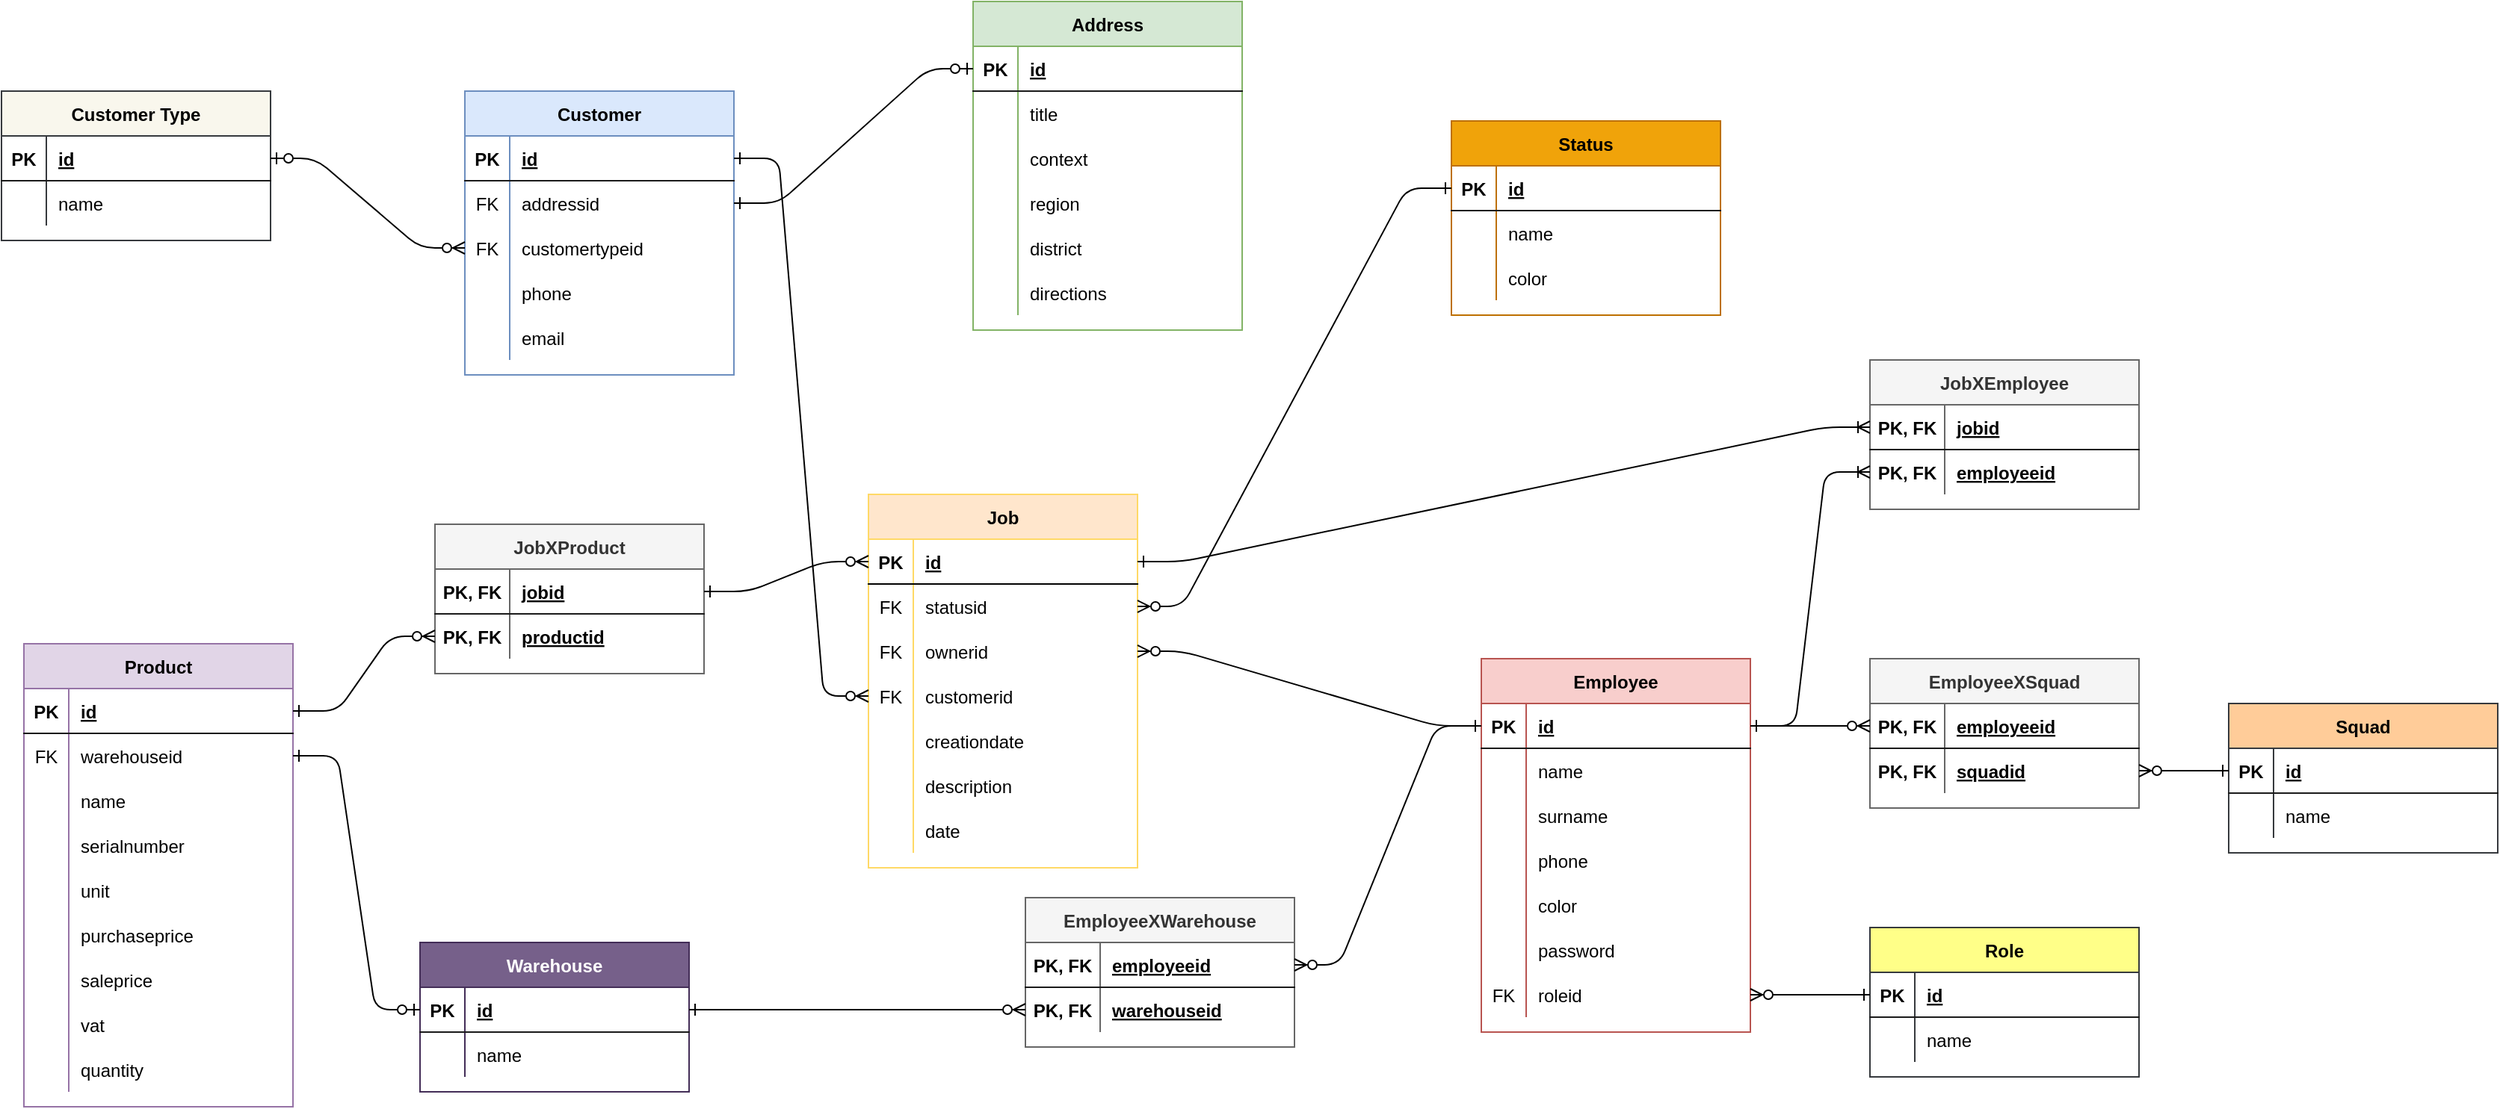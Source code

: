 <mxfile version="17.2.4" type="device"><diagram id="VoVzMZWzMSQ8isUyj2N8" name="Page-1"><mxGraphModel dx="1422" dy="739" grid="1" gridSize="10" guides="1" tooltips="1" connect="1" arrows="1" fold="1" page="1" pageScale="1" pageWidth="850" pageHeight="1100" math="0" shadow="0"><root><mxCell id="0"/><mxCell id="1" parent="0"/><mxCell id="ZIXkFRIpEAl7FF9rNsel-1" value="Job" style="shape=table;startSize=30;container=1;collapsible=1;childLayout=tableLayout;fixedRows=1;rowLines=0;fontStyle=1;align=center;resizeLast=1;fillColor=#ffe6cc;strokeColor=#FFD966;" parent="1" vertex="1"><mxGeometry x="990" y="340" width="180" height="250" as="geometry"/></mxCell><mxCell id="ZIXkFRIpEAl7FF9rNsel-2" value="" style="shape=tableRow;horizontal=0;startSize=0;swimlaneHead=0;swimlaneBody=0;fillColor=none;collapsible=0;dropTarget=0;points=[[0,0.5],[1,0.5]];portConstraint=eastwest;top=0;left=0;right=0;bottom=1;" parent="ZIXkFRIpEAl7FF9rNsel-1" vertex="1"><mxGeometry y="30" width="180" height="30" as="geometry"/></mxCell><mxCell id="ZIXkFRIpEAl7FF9rNsel-3" value="PK" style="shape=partialRectangle;connectable=0;fillColor=none;top=0;left=0;bottom=0;right=0;fontStyle=1;overflow=hidden;" parent="ZIXkFRIpEAl7FF9rNsel-2" vertex="1"><mxGeometry width="30" height="30" as="geometry"><mxRectangle width="30" height="30" as="alternateBounds"/></mxGeometry></mxCell><mxCell id="ZIXkFRIpEAl7FF9rNsel-4" value="id" style="shape=partialRectangle;connectable=0;fillColor=none;top=0;left=0;bottom=0;right=0;align=left;spacingLeft=6;fontStyle=5;overflow=hidden;" parent="ZIXkFRIpEAl7FF9rNsel-2" vertex="1"><mxGeometry x="30" width="150" height="30" as="geometry"><mxRectangle width="150" height="30" as="alternateBounds"/></mxGeometry></mxCell><mxCell id="ZIXkFRIpEAl7FF9rNsel-5" value="" style="shape=tableRow;horizontal=0;startSize=0;swimlaneHead=0;swimlaneBody=0;fillColor=none;collapsible=0;dropTarget=0;points=[[0,0.5],[1,0.5]];portConstraint=eastwest;top=0;left=0;right=0;bottom=0;" parent="ZIXkFRIpEAl7FF9rNsel-1" vertex="1"><mxGeometry y="60" width="180" height="30" as="geometry"/></mxCell><mxCell id="ZIXkFRIpEAl7FF9rNsel-6" value="FK" style="shape=partialRectangle;connectable=0;fillColor=none;top=0;left=0;bottom=0;right=0;editable=1;overflow=hidden;" parent="ZIXkFRIpEAl7FF9rNsel-5" vertex="1"><mxGeometry width="30" height="30" as="geometry"><mxRectangle width="30" height="30" as="alternateBounds"/></mxGeometry></mxCell><mxCell id="ZIXkFRIpEAl7FF9rNsel-7" value="statusid" style="shape=partialRectangle;connectable=0;fillColor=none;top=0;left=0;bottom=0;right=0;align=left;spacingLeft=6;overflow=hidden;" parent="ZIXkFRIpEAl7FF9rNsel-5" vertex="1"><mxGeometry x="30" width="150" height="30" as="geometry"><mxRectangle width="150" height="30" as="alternateBounds"/></mxGeometry></mxCell><mxCell id="ZIXkFRIpEAl7FF9rNsel-46" value="" style="shape=tableRow;horizontal=0;startSize=0;swimlaneHead=0;swimlaneBody=0;fillColor=none;collapsible=0;dropTarget=0;points=[[0,0.5],[1,0.5]];portConstraint=eastwest;top=0;left=0;right=0;bottom=0;" parent="ZIXkFRIpEAl7FF9rNsel-1" vertex="1"><mxGeometry y="90" width="180" height="30" as="geometry"/></mxCell><mxCell id="ZIXkFRIpEAl7FF9rNsel-47" value="FK" style="shape=partialRectangle;connectable=0;fillColor=none;top=0;left=0;bottom=0;right=0;editable=1;overflow=hidden;" parent="ZIXkFRIpEAl7FF9rNsel-46" vertex="1"><mxGeometry width="30" height="30" as="geometry"><mxRectangle width="30" height="30" as="alternateBounds"/></mxGeometry></mxCell><mxCell id="ZIXkFRIpEAl7FF9rNsel-48" value="ownerid" style="shape=partialRectangle;connectable=0;fillColor=none;top=0;left=0;bottom=0;right=0;align=left;spacingLeft=6;overflow=hidden;" parent="ZIXkFRIpEAl7FF9rNsel-46" vertex="1"><mxGeometry x="30" width="150" height="30" as="geometry"><mxRectangle width="150" height="30" as="alternateBounds"/></mxGeometry></mxCell><mxCell id="ZIXkFRIpEAl7FF9rNsel-40" value="" style="shape=tableRow;horizontal=0;startSize=0;swimlaneHead=0;swimlaneBody=0;fillColor=none;collapsible=0;dropTarget=0;points=[[0,0.5],[1,0.5]];portConstraint=eastwest;top=0;left=0;right=0;bottom=0;" parent="ZIXkFRIpEAl7FF9rNsel-1" vertex="1"><mxGeometry y="120" width="180" height="30" as="geometry"/></mxCell><mxCell id="ZIXkFRIpEAl7FF9rNsel-41" value="FK" style="shape=partialRectangle;connectable=0;fillColor=none;top=0;left=0;bottom=0;right=0;editable=1;overflow=hidden;" parent="ZIXkFRIpEAl7FF9rNsel-40" vertex="1"><mxGeometry width="30" height="30" as="geometry"><mxRectangle width="30" height="30" as="alternateBounds"/></mxGeometry></mxCell><mxCell id="ZIXkFRIpEAl7FF9rNsel-42" value="customerid" style="shape=partialRectangle;connectable=0;fillColor=none;top=0;left=0;bottom=0;right=0;align=left;spacingLeft=6;overflow=hidden;" parent="ZIXkFRIpEAl7FF9rNsel-40" vertex="1"><mxGeometry x="30" width="150" height="30" as="geometry"><mxRectangle width="150" height="30" as="alternateBounds"/></mxGeometry></mxCell><mxCell id="ZIXkFRIpEAl7FF9rNsel-8" value="" style="shape=tableRow;horizontal=0;startSize=0;swimlaneHead=0;swimlaneBody=0;fillColor=none;collapsible=0;dropTarget=0;points=[[0,0.5],[1,0.5]];portConstraint=eastwest;top=0;left=0;right=0;bottom=0;" parent="ZIXkFRIpEAl7FF9rNsel-1" vertex="1"><mxGeometry y="150" width="180" height="30" as="geometry"/></mxCell><mxCell id="ZIXkFRIpEAl7FF9rNsel-9" value="" style="shape=partialRectangle;connectable=0;fillColor=none;top=0;left=0;bottom=0;right=0;editable=1;overflow=hidden;" parent="ZIXkFRIpEAl7FF9rNsel-8" vertex="1"><mxGeometry width="30" height="30" as="geometry"><mxRectangle width="30" height="30" as="alternateBounds"/></mxGeometry></mxCell><mxCell id="ZIXkFRIpEAl7FF9rNsel-10" value="creationdate" style="shape=partialRectangle;connectable=0;fillColor=none;top=0;left=0;bottom=0;right=0;align=left;spacingLeft=6;overflow=hidden;" parent="ZIXkFRIpEAl7FF9rNsel-8" vertex="1"><mxGeometry x="30" width="150" height="30" as="geometry"><mxRectangle width="150" height="30" as="alternateBounds"/></mxGeometry></mxCell><mxCell id="ZIXkFRIpEAl7FF9rNsel-11" value="" style="shape=tableRow;horizontal=0;startSize=0;swimlaneHead=0;swimlaneBody=0;fillColor=none;collapsible=0;dropTarget=0;points=[[0,0.5],[1,0.5]];portConstraint=eastwest;top=0;left=0;right=0;bottom=0;" parent="ZIXkFRIpEAl7FF9rNsel-1" vertex="1"><mxGeometry y="180" width="180" height="30" as="geometry"/></mxCell><mxCell id="ZIXkFRIpEAl7FF9rNsel-12" value="" style="shape=partialRectangle;connectable=0;fillColor=none;top=0;left=0;bottom=0;right=0;editable=1;overflow=hidden;" parent="ZIXkFRIpEAl7FF9rNsel-11" vertex="1"><mxGeometry width="30" height="30" as="geometry"><mxRectangle width="30" height="30" as="alternateBounds"/></mxGeometry></mxCell><mxCell id="ZIXkFRIpEAl7FF9rNsel-13" value="description" style="shape=partialRectangle;connectable=0;fillColor=none;top=0;left=0;bottom=0;right=0;align=left;spacingLeft=6;overflow=hidden;" parent="ZIXkFRIpEAl7FF9rNsel-11" vertex="1"><mxGeometry x="30" width="150" height="30" as="geometry"><mxRectangle width="150" height="30" as="alternateBounds"/></mxGeometry></mxCell><mxCell id="ZIXkFRIpEAl7FF9rNsel-21" value="" style="shape=tableRow;horizontal=0;startSize=0;swimlaneHead=0;swimlaneBody=0;fillColor=none;collapsible=0;dropTarget=0;points=[[0,0.5],[1,0.5]];portConstraint=eastwest;top=0;left=0;right=0;bottom=0;" parent="ZIXkFRIpEAl7FF9rNsel-1" vertex="1"><mxGeometry y="210" width="180" height="30" as="geometry"/></mxCell><mxCell id="ZIXkFRIpEAl7FF9rNsel-22" value="" style="shape=partialRectangle;connectable=0;fillColor=none;top=0;left=0;bottom=0;right=0;editable=1;overflow=hidden;" parent="ZIXkFRIpEAl7FF9rNsel-21" vertex="1"><mxGeometry width="30" height="30" as="geometry"><mxRectangle width="30" height="30" as="alternateBounds"/></mxGeometry></mxCell><mxCell id="ZIXkFRIpEAl7FF9rNsel-23" value="date" style="shape=partialRectangle;connectable=0;fillColor=none;top=0;left=0;bottom=0;right=0;align=left;spacingLeft=6;overflow=hidden;" parent="ZIXkFRIpEAl7FF9rNsel-21" vertex="1"><mxGeometry x="30" width="150" height="30" as="geometry"><mxRectangle width="150" height="30" as="alternateBounds"/></mxGeometry></mxCell><mxCell id="ZIXkFRIpEAl7FF9rNsel-49" value="Employee" style="shape=table;startSize=30;container=1;collapsible=1;childLayout=tableLayout;fixedRows=1;rowLines=0;fontStyle=1;align=center;resizeLast=1;strokeColor=#b85450;fillColor=#f8cecc;" parent="1" vertex="1"><mxGeometry x="1400" y="450" width="180" height="250" as="geometry"/></mxCell><mxCell id="ZIXkFRIpEAl7FF9rNsel-50" value="" style="shape=tableRow;horizontal=0;startSize=0;swimlaneHead=0;swimlaneBody=0;fillColor=none;collapsible=0;dropTarget=0;points=[[0,0.5],[1,0.5]];portConstraint=eastwest;top=0;left=0;right=0;bottom=1;strokeColor=#1A1A1A;" parent="ZIXkFRIpEAl7FF9rNsel-49" vertex="1"><mxGeometry y="30" width="180" height="30" as="geometry"/></mxCell><mxCell id="ZIXkFRIpEAl7FF9rNsel-51" value="PK" style="shape=partialRectangle;connectable=0;fillColor=none;top=0;left=0;bottom=0;right=0;fontStyle=1;overflow=hidden;strokeColor=#FFD966;" parent="ZIXkFRIpEAl7FF9rNsel-50" vertex="1"><mxGeometry width="30" height="30" as="geometry"><mxRectangle width="30" height="30" as="alternateBounds"/></mxGeometry></mxCell><mxCell id="ZIXkFRIpEAl7FF9rNsel-52" value="id" style="shape=partialRectangle;connectable=0;fillColor=none;top=0;left=0;bottom=0;right=0;align=left;spacingLeft=6;fontStyle=5;overflow=hidden;strokeColor=#000000;" parent="ZIXkFRIpEAl7FF9rNsel-50" vertex="1"><mxGeometry x="30" width="150" height="30" as="geometry"><mxRectangle width="150" height="30" as="alternateBounds"/></mxGeometry></mxCell><mxCell id="ZIXkFRIpEAl7FF9rNsel-53" value="" style="shape=tableRow;horizontal=0;startSize=0;swimlaneHead=0;swimlaneBody=0;fillColor=none;collapsible=0;dropTarget=0;points=[[0,0.5],[1,0.5]];portConstraint=eastwest;top=0;left=0;right=0;bottom=0;strokeColor=#FFD966;" parent="ZIXkFRIpEAl7FF9rNsel-49" vertex="1"><mxGeometry y="60" width="180" height="30" as="geometry"/></mxCell><mxCell id="ZIXkFRIpEAl7FF9rNsel-54" value="" style="shape=partialRectangle;connectable=0;fillColor=none;top=0;left=0;bottom=0;right=0;editable=1;overflow=hidden;strokeColor=#FFD966;" parent="ZIXkFRIpEAl7FF9rNsel-53" vertex="1"><mxGeometry width="30" height="30" as="geometry"><mxRectangle width="30" height="30" as="alternateBounds"/></mxGeometry></mxCell><mxCell id="ZIXkFRIpEAl7FF9rNsel-55" value="name" style="shape=partialRectangle;connectable=0;fillColor=none;top=0;left=0;bottom=0;right=0;align=left;spacingLeft=6;overflow=hidden;strokeColor=#FFD966;" parent="ZIXkFRIpEAl7FF9rNsel-53" vertex="1"><mxGeometry x="30" width="150" height="30" as="geometry"><mxRectangle width="150" height="30" as="alternateBounds"/></mxGeometry></mxCell><mxCell id="ZIXkFRIpEAl7FF9rNsel-56" value="" style="shape=tableRow;horizontal=0;startSize=0;swimlaneHead=0;swimlaneBody=0;fillColor=none;collapsible=0;dropTarget=0;points=[[0,0.5],[1,0.5]];portConstraint=eastwest;top=0;left=0;right=0;bottom=0;strokeColor=#FFD966;" parent="ZIXkFRIpEAl7FF9rNsel-49" vertex="1"><mxGeometry y="90" width="180" height="30" as="geometry"/></mxCell><mxCell id="ZIXkFRIpEAl7FF9rNsel-57" value="" style="shape=partialRectangle;connectable=0;fillColor=none;top=0;left=0;bottom=0;right=0;editable=1;overflow=hidden;strokeColor=#FFD966;" parent="ZIXkFRIpEAl7FF9rNsel-56" vertex="1"><mxGeometry width="30" height="30" as="geometry"><mxRectangle width="30" height="30" as="alternateBounds"/></mxGeometry></mxCell><mxCell id="ZIXkFRIpEAl7FF9rNsel-58" value="surname    " style="shape=partialRectangle;connectable=0;fillColor=none;top=0;left=0;bottom=0;right=0;align=left;spacingLeft=6;overflow=hidden;strokeColor=#FFD966;" parent="ZIXkFRIpEAl7FF9rNsel-56" vertex="1"><mxGeometry x="30" width="150" height="30" as="geometry"><mxRectangle width="150" height="30" as="alternateBounds"/></mxGeometry></mxCell><mxCell id="ZIXkFRIpEAl7FF9rNsel-59" value="" style="shape=tableRow;horizontal=0;startSize=0;swimlaneHead=0;swimlaneBody=0;fillColor=none;collapsible=0;dropTarget=0;points=[[0,0.5],[1,0.5]];portConstraint=eastwest;top=0;left=0;right=0;bottom=0;strokeColor=#FFD966;" parent="ZIXkFRIpEAl7FF9rNsel-49" vertex="1"><mxGeometry y="120" width="180" height="30" as="geometry"/></mxCell><mxCell id="ZIXkFRIpEAl7FF9rNsel-60" value="" style="shape=partialRectangle;connectable=0;fillColor=none;top=0;left=0;bottom=0;right=0;editable=1;overflow=hidden;strokeColor=#FFD966;" parent="ZIXkFRIpEAl7FF9rNsel-59" vertex="1"><mxGeometry width="30" height="30" as="geometry"><mxRectangle width="30" height="30" as="alternateBounds"/></mxGeometry></mxCell><mxCell id="ZIXkFRIpEAl7FF9rNsel-61" value="phone" style="shape=partialRectangle;connectable=0;fillColor=none;top=0;left=0;bottom=0;right=0;align=left;spacingLeft=6;overflow=hidden;strokeColor=#FFD966;" parent="ZIXkFRIpEAl7FF9rNsel-59" vertex="1"><mxGeometry x="30" width="150" height="30" as="geometry"><mxRectangle width="150" height="30" as="alternateBounds"/></mxGeometry></mxCell><mxCell id="ZIXkFRIpEAl7FF9rNsel-62" value="" style="shape=tableRow;horizontal=0;startSize=0;swimlaneHead=0;swimlaneBody=0;fillColor=none;collapsible=0;dropTarget=0;points=[[0,0.5],[1,0.5]];portConstraint=eastwest;top=0;left=0;right=0;bottom=0;strokeColor=#FFD966;" parent="ZIXkFRIpEAl7FF9rNsel-49" vertex="1"><mxGeometry y="150" width="180" height="30" as="geometry"/></mxCell><mxCell id="ZIXkFRIpEAl7FF9rNsel-63" value="" style="shape=partialRectangle;connectable=0;fillColor=none;top=0;left=0;bottom=0;right=0;editable=1;overflow=hidden;strokeColor=#FFD966;" parent="ZIXkFRIpEAl7FF9rNsel-62" vertex="1"><mxGeometry width="30" height="30" as="geometry"><mxRectangle width="30" height="30" as="alternateBounds"/></mxGeometry></mxCell><mxCell id="ZIXkFRIpEAl7FF9rNsel-64" value="color" style="shape=partialRectangle;connectable=0;fillColor=none;top=0;left=0;bottom=0;right=0;align=left;spacingLeft=6;overflow=hidden;strokeColor=#FFD966;" parent="ZIXkFRIpEAl7FF9rNsel-62" vertex="1"><mxGeometry x="30" width="150" height="30" as="geometry"><mxRectangle width="150" height="30" as="alternateBounds"/></mxGeometry></mxCell><mxCell id="ZIXkFRIpEAl7FF9rNsel-65" value="" style="shape=tableRow;horizontal=0;startSize=0;swimlaneHead=0;swimlaneBody=0;fillColor=none;collapsible=0;dropTarget=0;points=[[0,0.5],[1,0.5]];portConstraint=eastwest;top=0;left=0;right=0;bottom=0;strokeColor=#FFD966;" parent="ZIXkFRIpEAl7FF9rNsel-49" vertex="1"><mxGeometry y="180" width="180" height="30" as="geometry"/></mxCell><mxCell id="ZIXkFRIpEAl7FF9rNsel-66" value="" style="shape=partialRectangle;connectable=0;fillColor=none;top=0;left=0;bottom=0;right=0;editable=1;overflow=hidden;strokeColor=#FFD966;" parent="ZIXkFRIpEAl7FF9rNsel-65" vertex="1"><mxGeometry width="30" height="30" as="geometry"><mxRectangle width="30" height="30" as="alternateBounds"/></mxGeometry></mxCell><mxCell id="ZIXkFRIpEAl7FF9rNsel-67" value="password" style="shape=partialRectangle;connectable=0;fillColor=none;top=0;left=0;bottom=0;right=0;align=left;spacingLeft=6;overflow=hidden;strokeColor=#FFD966;" parent="ZIXkFRIpEAl7FF9rNsel-65" vertex="1"><mxGeometry x="30" width="150" height="30" as="geometry"><mxRectangle width="150" height="30" as="alternateBounds"/></mxGeometry></mxCell><mxCell id="ZIXkFRIpEAl7FF9rNsel-68" value="" style="shape=tableRow;horizontal=0;startSize=0;swimlaneHead=0;swimlaneBody=0;fillColor=none;collapsible=0;dropTarget=0;points=[[0,0.5],[1,0.5]];portConstraint=eastwest;top=0;left=0;right=0;bottom=0;strokeColor=#FFD966;" parent="ZIXkFRIpEAl7FF9rNsel-49" vertex="1"><mxGeometry y="210" width="180" height="30" as="geometry"/></mxCell><mxCell id="ZIXkFRIpEAl7FF9rNsel-69" value="FK" style="shape=partialRectangle;connectable=0;fillColor=none;top=0;left=0;bottom=0;right=0;editable=1;overflow=hidden;strokeColor=#FFD966;" parent="ZIXkFRIpEAl7FF9rNsel-68" vertex="1"><mxGeometry width="30" height="30" as="geometry"><mxRectangle width="30" height="30" as="alternateBounds"/></mxGeometry></mxCell><mxCell id="ZIXkFRIpEAl7FF9rNsel-70" value="roleid" style="shape=partialRectangle;connectable=0;fillColor=none;top=0;left=0;bottom=0;right=0;align=left;spacingLeft=6;overflow=hidden;strokeColor=#FFD966;" parent="ZIXkFRIpEAl7FF9rNsel-68" vertex="1"><mxGeometry x="30" width="150" height="30" as="geometry"><mxRectangle width="150" height="30" as="alternateBounds"/></mxGeometry></mxCell><mxCell id="ZIXkFRIpEAl7FF9rNsel-77" value="Customer" style="shape=table;startSize=30;container=1;collapsible=1;childLayout=tableLayout;fixedRows=1;rowLines=0;fontStyle=1;align=center;resizeLast=1;strokeColor=#6c8ebf;fillColor=#dae8fc;" parent="1" vertex="1"><mxGeometry x="720" y="70" width="180" height="190" as="geometry"/></mxCell><mxCell id="ZIXkFRIpEAl7FF9rNsel-78" value="" style="shape=tableRow;horizontal=0;startSize=0;swimlaneHead=0;swimlaneBody=0;fillColor=none;collapsible=0;dropTarget=0;points=[[0,0.5],[1,0.5]];portConstraint=eastwest;top=0;left=0;right=0;bottom=1;strokeColor=#1A1A1A;" parent="ZIXkFRIpEAl7FF9rNsel-77" vertex="1"><mxGeometry y="30" width="180" height="30" as="geometry"/></mxCell><mxCell id="ZIXkFRIpEAl7FF9rNsel-79" value="PK" style="shape=partialRectangle;connectable=0;fillColor=none;top=0;left=0;bottom=0;right=0;fontStyle=1;overflow=hidden;strokeColor=#1A1A1A;" parent="ZIXkFRIpEAl7FF9rNsel-78" vertex="1"><mxGeometry width="30" height="30" as="geometry"><mxRectangle width="30" height="30" as="alternateBounds"/></mxGeometry></mxCell><mxCell id="ZIXkFRIpEAl7FF9rNsel-80" value="id" style="shape=partialRectangle;connectable=0;fillColor=none;top=0;left=0;bottom=0;right=0;align=left;spacingLeft=6;fontStyle=5;overflow=hidden;strokeColor=#1A1A1A;" parent="ZIXkFRIpEAl7FF9rNsel-78" vertex="1"><mxGeometry x="30" width="150" height="30" as="geometry"><mxRectangle width="150" height="30" as="alternateBounds"/></mxGeometry></mxCell><mxCell id="ZIXkFRIpEAl7FF9rNsel-81" value="" style="shape=tableRow;horizontal=0;startSize=0;swimlaneHead=0;swimlaneBody=0;fillColor=none;collapsible=0;dropTarget=0;points=[[0,0.5],[1,0.5]];portConstraint=eastwest;top=0;left=0;right=0;bottom=0;strokeColor=#1A1A1A;" parent="ZIXkFRIpEAl7FF9rNsel-77" vertex="1"><mxGeometry y="60" width="180" height="30" as="geometry"/></mxCell><mxCell id="ZIXkFRIpEAl7FF9rNsel-82" value="FK" style="shape=partialRectangle;connectable=0;fillColor=none;top=0;left=0;bottom=0;right=0;editable=1;overflow=hidden;strokeColor=#1A1A1A;" parent="ZIXkFRIpEAl7FF9rNsel-81" vertex="1"><mxGeometry width="30" height="30" as="geometry"><mxRectangle width="30" height="30" as="alternateBounds"/></mxGeometry></mxCell><mxCell id="ZIXkFRIpEAl7FF9rNsel-83" value="addressid" style="shape=partialRectangle;connectable=0;fillColor=none;top=0;left=0;bottom=0;right=0;align=left;spacingLeft=6;overflow=hidden;strokeColor=#1A1A1A;" parent="ZIXkFRIpEAl7FF9rNsel-81" vertex="1"><mxGeometry x="30" width="150" height="30" as="geometry"><mxRectangle width="150" height="30" as="alternateBounds"/></mxGeometry></mxCell><mxCell id="ZIXkFRIpEAl7FF9rNsel-84" value="" style="shape=tableRow;horizontal=0;startSize=0;swimlaneHead=0;swimlaneBody=0;fillColor=none;collapsible=0;dropTarget=0;points=[[0,0.5],[1,0.5]];portConstraint=eastwest;top=0;left=0;right=0;bottom=0;strokeColor=#1A1A1A;" parent="ZIXkFRIpEAl7FF9rNsel-77" vertex="1"><mxGeometry y="90" width="180" height="30" as="geometry"/></mxCell><mxCell id="ZIXkFRIpEAl7FF9rNsel-85" value="FK" style="shape=partialRectangle;connectable=0;fillColor=none;top=0;left=0;bottom=0;right=0;editable=1;overflow=hidden;strokeColor=#1A1A1A;" parent="ZIXkFRIpEAl7FF9rNsel-84" vertex="1"><mxGeometry width="30" height="30" as="geometry"><mxRectangle width="30" height="30" as="alternateBounds"/></mxGeometry></mxCell><mxCell id="ZIXkFRIpEAl7FF9rNsel-86" value="customertypeid" style="shape=partialRectangle;connectable=0;fillColor=none;top=0;left=0;bottom=0;right=0;align=left;spacingLeft=6;overflow=hidden;strokeColor=#1A1A1A;" parent="ZIXkFRIpEAl7FF9rNsel-84" vertex="1"><mxGeometry x="30" width="150" height="30" as="geometry"><mxRectangle width="150" height="30" as="alternateBounds"/></mxGeometry></mxCell><mxCell id="ZIXkFRIpEAl7FF9rNsel-87" value="" style="shape=tableRow;horizontal=0;startSize=0;swimlaneHead=0;swimlaneBody=0;fillColor=none;collapsible=0;dropTarget=0;points=[[0,0.5],[1,0.5]];portConstraint=eastwest;top=0;left=0;right=0;bottom=0;strokeColor=#1A1A1A;" parent="ZIXkFRIpEAl7FF9rNsel-77" vertex="1"><mxGeometry y="120" width="180" height="30" as="geometry"/></mxCell><mxCell id="ZIXkFRIpEAl7FF9rNsel-88" value="" style="shape=partialRectangle;connectable=0;fillColor=none;top=0;left=0;bottom=0;right=0;editable=1;overflow=hidden;strokeColor=#1A1A1A;" parent="ZIXkFRIpEAl7FF9rNsel-87" vertex="1"><mxGeometry width="30" height="30" as="geometry"><mxRectangle width="30" height="30" as="alternateBounds"/></mxGeometry></mxCell><mxCell id="ZIXkFRIpEAl7FF9rNsel-89" value="phone" style="shape=partialRectangle;connectable=0;fillColor=none;top=0;left=0;bottom=0;right=0;align=left;spacingLeft=6;overflow=hidden;strokeColor=#1A1A1A;" parent="ZIXkFRIpEAl7FF9rNsel-87" vertex="1"><mxGeometry x="30" width="150" height="30" as="geometry"><mxRectangle width="150" height="30" as="alternateBounds"/></mxGeometry></mxCell><mxCell id="ZIXkFRIpEAl7FF9rNsel-90" value="" style="shape=tableRow;horizontal=0;startSize=0;swimlaneHead=0;swimlaneBody=0;fillColor=none;collapsible=0;dropTarget=0;points=[[0,0.5],[1,0.5]];portConstraint=eastwest;top=0;left=0;right=0;bottom=0;strokeColor=#1A1A1A;" parent="ZIXkFRIpEAl7FF9rNsel-77" vertex="1"><mxGeometry y="150" width="180" height="30" as="geometry"/></mxCell><mxCell id="ZIXkFRIpEAl7FF9rNsel-91" value="" style="shape=partialRectangle;connectable=0;fillColor=none;top=0;left=0;bottom=0;right=0;editable=1;overflow=hidden;strokeColor=#1A1A1A;" parent="ZIXkFRIpEAl7FF9rNsel-90" vertex="1"><mxGeometry width="30" height="30" as="geometry"><mxRectangle width="30" height="30" as="alternateBounds"/></mxGeometry></mxCell><mxCell id="ZIXkFRIpEAl7FF9rNsel-92" value="email" style="shape=partialRectangle;connectable=0;fillColor=none;top=0;left=0;bottom=0;right=0;align=left;spacingLeft=6;overflow=hidden;strokeColor=#1A1A1A;" parent="ZIXkFRIpEAl7FF9rNsel-90" vertex="1"><mxGeometry x="30" width="150" height="30" as="geometry"><mxRectangle width="150" height="30" as="alternateBounds"/></mxGeometry></mxCell><mxCell id="ZIXkFRIpEAl7FF9rNsel-93" value="Product" style="shape=table;startSize=30;container=1;collapsible=1;childLayout=tableLayout;fixedRows=1;rowLines=0;fontStyle=1;align=center;resizeLast=1;strokeColor=#9673a6;fillColor=#e1d5e7;" parent="1" vertex="1"><mxGeometry x="425" y="440" width="180" height="310" as="geometry"/></mxCell><mxCell id="ZIXkFRIpEAl7FF9rNsel-94" value="" style="shape=tableRow;horizontal=0;startSize=0;swimlaneHead=0;swimlaneBody=0;fillColor=none;collapsible=0;dropTarget=0;points=[[0,0.5],[1,0.5]];portConstraint=eastwest;top=0;left=0;right=0;bottom=1;strokeColor=#1A1A1A;" parent="ZIXkFRIpEAl7FF9rNsel-93" vertex="1"><mxGeometry y="30" width="180" height="30" as="geometry"/></mxCell><mxCell id="ZIXkFRIpEAl7FF9rNsel-95" value="PK" style="shape=partialRectangle;connectable=0;fillColor=none;top=0;left=0;bottom=0;right=0;fontStyle=1;overflow=hidden;strokeColor=#1A1A1A;" parent="ZIXkFRIpEAl7FF9rNsel-94" vertex="1"><mxGeometry width="30" height="30" as="geometry"><mxRectangle width="30" height="30" as="alternateBounds"/></mxGeometry></mxCell><mxCell id="ZIXkFRIpEAl7FF9rNsel-96" value="id" style="shape=partialRectangle;connectable=0;fillColor=none;top=0;left=0;bottom=0;right=0;align=left;spacingLeft=6;fontStyle=5;overflow=hidden;strokeColor=#1A1A1A;" parent="ZIXkFRIpEAl7FF9rNsel-94" vertex="1"><mxGeometry x="30" width="150" height="30" as="geometry"><mxRectangle width="150" height="30" as="alternateBounds"/></mxGeometry></mxCell><mxCell id="ZIXkFRIpEAl7FF9rNsel-97" value="" style="shape=tableRow;horizontal=0;startSize=0;swimlaneHead=0;swimlaneBody=0;fillColor=none;collapsible=0;dropTarget=0;points=[[0,0.5],[1,0.5]];portConstraint=eastwest;top=0;left=0;right=0;bottom=0;strokeColor=#1A1A1A;" parent="ZIXkFRIpEAl7FF9rNsel-93" vertex="1"><mxGeometry y="60" width="180" height="30" as="geometry"/></mxCell><mxCell id="ZIXkFRIpEAl7FF9rNsel-98" value="FK" style="shape=partialRectangle;connectable=0;fillColor=none;top=0;left=0;bottom=0;right=0;editable=1;overflow=hidden;strokeColor=#1A1A1A;" parent="ZIXkFRIpEAl7FF9rNsel-97" vertex="1"><mxGeometry width="30" height="30" as="geometry"><mxRectangle width="30" height="30" as="alternateBounds"/></mxGeometry></mxCell><mxCell id="ZIXkFRIpEAl7FF9rNsel-99" value="warehouseid" style="shape=partialRectangle;connectable=0;fillColor=none;top=0;left=0;bottom=0;right=0;align=left;spacingLeft=6;overflow=hidden;strokeColor=#1A1A1A;" parent="ZIXkFRIpEAl7FF9rNsel-97" vertex="1"><mxGeometry x="30" width="150" height="30" as="geometry"><mxRectangle width="150" height="30" as="alternateBounds"/></mxGeometry></mxCell><mxCell id="ZIXkFRIpEAl7FF9rNsel-100" value="" style="shape=tableRow;horizontal=0;startSize=0;swimlaneHead=0;swimlaneBody=0;fillColor=none;collapsible=0;dropTarget=0;points=[[0,0.5],[1,0.5]];portConstraint=eastwest;top=0;left=0;right=0;bottom=0;strokeColor=#1A1A1A;" parent="ZIXkFRIpEAl7FF9rNsel-93" vertex="1"><mxGeometry y="90" width="180" height="30" as="geometry"/></mxCell><mxCell id="ZIXkFRIpEAl7FF9rNsel-101" value="" style="shape=partialRectangle;connectable=0;fillColor=none;top=0;left=0;bottom=0;right=0;editable=1;overflow=hidden;strokeColor=#1A1A1A;" parent="ZIXkFRIpEAl7FF9rNsel-100" vertex="1"><mxGeometry width="30" height="30" as="geometry"><mxRectangle width="30" height="30" as="alternateBounds"/></mxGeometry></mxCell><mxCell id="ZIXkFRIpEAl7FF9rNsel-102" value="name" style="shape=partialRectangle;connectable=0;fillColor=none;top=0;left=0;bottom=0;right=0;align=left;spacingLeft=6;overflow=hidden;strokeColor=#1A1A1A;" parent="ZIXkFRIpEAl7FF9rNsel-100" vertex="1"><mxGeometry x="30" width="150" height="30" as="geometry"><mxRectangle width="150" height="30" as="alternateBounds"/></mxGeometry></mxCell><mxCell id="ZIXkFRIpEAl7FF9rNsel-103" value="" style="shape=tableRow;horizontal=0;startSize=0;swimlaneHead=0;swimlaneBody=0;fillColor=none;collapsible=0;dropTarget=0;points=[[0,0.5],[1,0.5]];portConstraint=eastwest;top=0;left=0;right=0;bottom=0;strokeColor=#1A1A1A;" parent="ZIXkFRIpEAl7FF9rNsel-93" vertex="1"><mxGeometry y="120" width="180" height="30" as="geometry"/></mxCell><mxCell id="ZIXkFRIpEAl7FF9rNsel-104" value="" style="shape=partialRectangle;connectable=0;fillColor=none;top=0;left=0;bottom=0;right=0;editable=1;overflow=hidden;strokeColor=#1A1A1A;" parent="ZIXkFRIpEAl7FF9rNsel-103" vertex="1"><mxGeometry width="30" height="30" as="geometry"><mxRectangle width="30" height="30" as="alternateBounds"/></mxGeometry></mxCell><mxCell id="ZIXkFRIpEAl7FF9rNsel-105" value="serialnumber" style="shape=partialRectangle;connectable=0;fillColor=none;top=0;left=0;bottom=0;right=0;align=left;spacingLeft=6;overflow=hidden;strokeColor=#1A1A1A;" parent="ZIXkFRIpEAl7FF9rNsel-103" vertex="1"><mxGeometry x="30" width="150" height="30" as="geometry"><mxRectangle width="150" height="30" as="alternateBounds"/></mxGeometry></mxCell><mxCell id="ZIXkFRIpEAl7FF9rNsel-106" value="" style="shape=tableRow;horizontal=0;startSize=0;swimlaneHead=0;swimlaneBody=0;fillColor=none;collapsible=0;dropTarget=0;points=[[0,0.5],[1,0.5]];portConstraint=eastwest;top=0;left=0;right=0;bottom=0;strokeColor=#1A1A1A;" parent="ZIXkFRIpEAl7FF9rNsel-93" vertex="1"><mxGeometry y="150" width="180" height="30" as="geometry"/></mxCell><mxCell id="ZIXkFRIpEAl7FF9rNsel-107" value="" style="shape=partialRectangle;connectable=0;fillColor=none;top=0;left=0;bottom=0;right=0;editable=1;overflow=hidden;strokeColor=#1A1A1A;" parent="ZIXkFRIpEAl7FF9rNsel-106" vertex="1"><mxGeometry width="30" height="30" as="geometry"><mxRectangle width="30" height="30" as="alternateBounds"/></mxGeometry></mxCell><mxCell id="ZIXkFRIpEAl7FF9rNsel-108" value="unit" style="shape=partialRectangle;connectable=0;fillColor=none;top=0;left=0;bottom=0;right=0;align=left;spacingLeft=6;overflow=hidden;strokeColor=#1A1A1A;" parent="ZIXkFRIpEAl7FF9rNsel-106" vertex="1"><mxGeometry x="30" width="150" height="30" as="geometry"><mxRectangle width="150" height="30" as="alternateBounds"/></mxGeometry></mxCell><mxCell id="ZIXkFRIpEAl7FF9rNsel-109" value="" style="shape=tableRow;horizontal=0;startSize=0;swimlaneHead=0;swimlaneBody=0;fillColor=none;collapsible=0;dropTarget=0;points=[[0,0.5],[1,0.5]];portConstraint=eastwest;top=0;left=0;right=0;bottom=0;strokeColor=#1A1A1A;" parent="ZIXkFRIpEAl7FF9rNsel-93" vertex="1"><mxGeometry y="180" width="180" height="30" as="geometry"/></mxCell><mxCell id="ZIXkFRIpEAl7FF9rNsel-110" value="" style="shape=partialRectangle;connectable=0;fillColor=none;top=0;left=0;bottom=0;right=0;editable=1;overflow=hidden;strokeColor=#1A1A1A;" parent="ZIXkFRIpEAl7FF9rNsel-109" vertex="1"><mxGeometry width="30" height="30" as="geometry"><mxRectangle width="30" height="30" as="alternateBounds"/></mxGeometry></mxCell><mxCell id="ZIXkFRIpEAl7FF9rNsel-111" value="purchaseprice" style="shape=partialRectangle;connectable=0;fillColor=none;top=0;left=0;bottom=0;right=0;align=left;spacingLeft=6;overflow=hidden;strokeColor=#1A1A1A;" parent="ZIXkFRIpEAl7FF9rNsel-109" vertex="1"><mxGeometry x="30" width="150" height="30" as="geometry"><mxRectangle width="150" height="30" as="alternateBounds"/></mxGeometry></mxCell><mxCell id="ZIXkFRIpEAl7FF9rNsel-112" value="" style="shape=tableRow;horizontal=0;startSize=0;swimlaneHead=0;swimlaneBody=0;fillColor=none;collapsible=0;dropTarget=0;points=[[0,0.5],[1,0.5]];portConstraint=eastwest;top=0;left=0;right=0;bottom=0;strokeColor=#1A1A1A;" parent="ZIXkFRIpEAl7FF9rNsel-93" vertex="1"><mxGeometry y="210" width="180" height="30" as="geometry"/></mxCell><mxCell id="ZIXkFRIpEAl7FF9rNsel-113" value="" style="shape=partialRectangle;connectable=0;fillColor=none;top=0;left=0;bottom=0;right=0;editable=1;overflow=hidden;strokeColor=#1A1A1A;" parent="ZIXkFRIpEAl7FF9rNsel-112" vertex="1"><mxGeometry width="30" height="30" as="geometry"><mxRectangle width="30" height="30" as="alternateBounds"/></mxGeometry></mxCell><mxCell id="ZIXkFRIpEAl7FF9rNsel-114" value="saleprice" style="shape=partialRectangle;connectable=0;fillColor=none;top=0;left=0;bottom=0;right=0;align=left;spacingLeft=6;overflow=hidden;strokeColor=#1A1A1A;" parent="ZIXkFRIpEAl7FF9rNsel-112" vertex="1"><mxGeometry x="30" width="150" height="30" as="geometry"><mxRectangle width="150" height="30" as="alternateBounds"/></mxGeometry></mxCell><mxCell id="ZIXkFRIpEAl7FF9rNsel-115" value="" style="shape=tableRow;horizontal=0;startSize=0;swimlaneHead=0;swimlaneBody=0;fillColor=none;collapsible=0;dropTarget=0;points=[[0,0.5],[1,0.5]];portConstraint=eastwest;top=0;left=0;right=0;bottom=0;strokeColor=#1A1A1A;" parent="ZIXkFRIpEAl7FF9rNsel-93" vertex="1"><mxGeometry y="240" width="180" height="30" as="geometry"/></mxCell><mxCell id="ZIXkFRIpEAl7FF9rNsel-116" value="" style="shape=partialRectangle;connectable=0;fillColor=none;top=0;left=0;bottom=0;right=0;editable=1;overflow=hidden;strokeColor=#1A1A1A;" parent="ZIXkFRIpEAl7FF9rNsel-115" vertex="1"><mxGeometry width="30" height="30" as="geometry"><mxRectangle width="30" height="30" as="alternateBounds"/></mxGeometry></mxCell><mxCell id="ZIXkFRIpEAl7FF9rNsel-117" value="vat" style="shape=partialRectangle;connectable=0;fillColor=none;top=0;left=0;bottom=0;right=0;align=left;spacingLeft=6;overflow=hidden;strokeColor=#1A1A1A;" parent="ZIXkFRIpEAl7FF9rNsel-115" vertex="1"><mxGeometry x="30" width="150" height="30" as="geometry"><mxRectangle width="150" height="30" as="alternateBounds"/></mxGeometry></mxCell><mxCell id="ZIXkFRIpEAl7FF9rNsel-118" value="" style="shape=tableRow;horizontal=0;startSize=0;swimlaneHead=0;swimlaneBody=0;fillColor=none;collapsible=0;dropTarget=0;points=[[0,0.5],[1,0.5]];portConstraint=eastwest;top=0;left=0;right=0;bottom=0;strokeColor=#1A1A1A;" parent="ZIXkFRIpEAl7FF9rNsel-93" vertex="1"><mxGeometry y="270" width="180" height="30" as="geometry"/></mxCell><mxCell id="ZIXkFRIpEAl7FF9rNsel-119" value="" style="shape=partialRectangle;connectable=0;fillColor=none;top=0;left=0;bottom=0;right=0;editable=1;overflow=hidden;strokeColor=#1A1A1A;" parent="ZIXkFRIpEAl7FF9rNsel-118" vertex="1"><mxGeometry width="30" height="30" as="geometry"><mxRectangle width="30" height="30" as="alternateBounds"/></mxGeometry></mxCell><mxCell id="ZIXkFRIpEAl7FF9rNsel-120" value="quantity" style="shape=partialRectangle;connectable=0;fillColor=none;top=0;left=0;bottom=0;right=0;align=left;spacingLeft=6;overflow=hidden;strokeColor=#1A1A1A;" parent="ZIXkFRIpEAl7FF9rNsel-118" vertex="1"><mxGeometry x="30" width="150" height="30" as="geometry"><mxRectangle width="150" height="30" as="alternateBounds"/></mxGeometry></mxCell><mxCell id="ZIXkFRIpEAl7FF9rNsel-121" value="Address" style="shape=table;startSize=30;container=1;collapsible=1;childLayout=tableLayout;fixedRows=1;rowLines=0;fontStyle=1;align=center;resizeLast=1;strokeColor=#82b366;fillColor=#d5e8d4;" parent="1" vertex="1"><mxGeometry x="1060" y="10" width="180" height="220" as="geometry"/></mxCell><mxCell id="ZIXkFRIpEAl7FF9rNsel-122" value="" style="shape=tableRow;horizontal=0;startSize=0;swimlaneHead=0;swimlaneBody=0;fillColor=none;collapsible=0;dropTarget=0;points=[[0,0.5],[1,0.5]];portConstraint=eastwest;top=0;left=0;right=0;bottom=1;strokeColor=#1A1A1A;" parent="ZIXkFRIpEAl7FF9rNsel-121" vertex="1"><mxGeometry y="30" width="180" height="30" as="geometry"/></mxCell><mxCell id="ZIXkFRIpEAl7FF9rNsel-123" value="PK" style="shape=partialRectangle;connectable=0;fillColor=none;top=0;left=0;bottom=0;right=0;fontStyle=1;overflow=hidden;strokeColor=#1A1A1A;" parent="ZIXkFRIpEAl7FF9rNsel-122" vertex="1"><mxGeometry width="30" height="30" as="geometry"><mxRectangle width="30" height="30" as="alternateBounds"/></mxGeometry></mxCell><mxCell id="ZIXkFRIpEAl7FF9rNsel-124" value="id" style="shape=partialRectangle;connectable=0;fillColor=none;top=0;left=0;bottom=0;right=0;align=left;spacingLeft=6;fontStyle=5;overflow=hidden;strokeColor=#1A1A1A;" parent="ZIXkFRIpEAl7FF9rNsel-122" vertex="1"><mxGeometry x="30" width="150" height="30" as="geometry"><mxRectangle width="150" height="30" as="alternateBounds"/></mxGeometry></mxCell><mxCell id="ZIXkFRIpEAl7FF9rNsel-125" value="" style="shape=tableRow;horizontal=0;startSize=0;swimlaneHead=0;swimlaneBody=0;fillColor=none;collapsible=0;dropTarget=0;points=[[0,0.5],[1,0.5]];portConstraint=eastwest;top=0;left=0;right=0;bottom=0;strokeColor=#1A1A1A;" parent="ZIXkFRIpEAl7FF9rNsel-121" vertex="1"><mxGeometry y="60" width="180" height="30" as="geometry"/></mxCell><mxCell id="ZIXkFRIpEAl7FF9rNsel-126" value="" style="shape=partialRectangle;connectable=0;fillColor=none;top=0;left=0;bottom=0;right=0;editable=1;overflow=hidden;strokeColor=#1A1A1A;" parent="ZIXkFRIpEAl7FF9rNsel-125" vertex="1"><mxGeometry width="30" height="30" as="geometry"><mxRectangle width="30" height="30" as="alternateBounds"/></mxGeometry></mxCell><mxCell id="ZIXkFRIpEAl7FF9rNsel-127" value="title" style="shape=partialRectangle;connectable=0;fillColor=none;top=0;left=0;bottom=0;right=0;align=left;spacingLeft=6;overflow=hidden;strokeColor=#1A1A1A;" parent="ZIXkFRIpEAl7FF9rNsel-125" vertex="1"><mxGeometry x="30" width="150" height="30" as="geometry"><mxRectangle width="150" height="30" as="alternateBounds"/></mxGeometry></mxCell><mxCell id="ZIXkFRIpEAl7FF9rNsel-128" value="" style="shape=tableRow;horizontal=0;startSize=0;swimlaneHead=0;swimlaneBody=0;fillColor=none;collapsible=0;dropTarget=0;points=[[0,0.5],[1,0.5]];portConstraint=eastwest;top=0;left=0;right=0;bottom=0;strokeColor=#1A1A1A;" parent="ZIXkFRIpEAl7FF9rNsel-121" vertex="1"><mxGeometry y="90" width="180" height="30" as="geometry"/></mxCell><mxCell id="ZIXkFRIpEAl7FF9rNsel-129" value="" style="shape=partialRectangle;connectable=0;fillColor=none;top=0;left=0;bottom=0;right=0;editable=1;overflow=hidden;strokeColor=#1A1A1A;" parent="ZIXkFRIpEAl7FF9rNsel-128" vertex="1"><mxGeometry width="30" height="30" as="geometry"><mxRectangle width="30" height="30" as="alternateBounds"/></mxGeometry></mxCell><mxCell id="ZIXkFRIpEAl7FF9rNsel-130" value="context" style="shape=partialRectangle;connectable=0;fillColor=none;top=0;left=0;bottom=0;right=0;align=left;spacingLeft=6;overflow=hidden;strokeColor=#1A1A1A;" parent="ZIXkFRIpEAl7FF9rNsel-128" vertex="1"><mxGeometry x="30" width="150" height="30" as="geometry"><mxRectangle width="150" height="30" as="alternateBounds"/></mxGeometry></mxCell><mxCell id="ZIXkFRIpEAl7FF9rNsel-131" value="" style="shape=tableRow;horizontal=0;startSize=0;swimlaneHead=0;swimlaneBody=0;fillColor=none;collapsible=0;dropTarget=0;points=[[0,0.5],[1,0.5]];portConstraint=eastwest;top=0;left=0;right=0;bottom=0;strokeColor=#1A1A1A;" parent="ZIXkFRIpEAl7FF9rNsel-121" vertex="1"><mxGeometry y="120" width="180" height="30" as="geometry"/></mxCell><mxCell id="ZIXkFRIpEAl7FF9rNsel-132" value="" style="shape=partialRectangle;connectable=0;fillColor=none;top=0;left=0;bottom=0;right=0;editable=1;overflow=hidden;strokeColor=#1A1A1A;" parent="ZIXkFRIpEAl7FF9rNsel-131" vertex="1"><mxGeometry width="30" height="30" as="geometry"><mxRectangle width="30" height="30" as="alternateBounds"/></mxGeometry></mxCell><mxCell id="ZIXkFRIpEAl7FF9rNsel-133" value="region" style="shape=partialRectangle;connectable=0;fillColor=none;top=0;left=0;bottom=0;right=0;align=left;spacingLeft=6;overflow=hidden;strokeColor=#1A1A1A;" parent="ZIXkFRIpEAl7FF9rNsel-131" vertex="1"><mxGeometry x="30" width="150" height="30" as="geometry"><mxRectangle width="150" height="30" as="alternateBounds"/></mxGeometry></mxCell><mxCell id="ZIXkFRIpEAl7FF9rNsel-134" value="" style="shape=tableRow;horizontal=0;startSize=0;swimlaneHead=0;swimlaneBody=0;fillColor=none;collapsible=0;dropTarget=0;points=[[0,0.5],[1,0.5]];portConstraint=eastwest;top=0;left=0;right=0;bottom=0;strokeColor=#1A1A1A;" parent="ZIXkFRIpEAl7FF9rNsel-121" vertex="1"><mxGeometry y="150" width="180" height="30" as="geometry"/></mxCell><mxCell id="ZIXkFRIpEAl7FF9rNsel-135" value="" style="shape=partialRectangle;connectable=0;fillColor=none;top=0;left=0;bottom=0;right=0;editable=1;overflow=hidden;strokeColor=#1A1A1A;" parent="ZIXkFRIpEAl7FF9rNsel-134" vertex="1"><mxGeometry width="30" height="30" as="geometry"><mxRectangle width="30" height="30" as="alternateBounds"/></mxGeometry></mxCell><mxCell id="ZIXkFRIpEAl7FF9rNsel-136" value="district" style="shape=partialRectangle;connectable=0;fillColor=none;top=0;left=0;bottom=0;right=0;align=left;spacingLeft=6;overflow=hidden;strokeColor=#1A1A1A;" parent="ZIXkFRIpEAl7FF9rNsel-134" vertex="1"><mxGeometry x="30" width="150" height="30" as="geometry"><mxRectangle width="150" height="30" as="alternateBounds"/></mxGeometry></mxCell><mxCell id="ZIXkFRIpEAl7FF9rNsel-137" value="" style="shape=tableRow;horizontal=0;startSize=0;swimlaneHead=0;swimlaneBody=0;fillColor=none;collapsible=0;dropTarget=0;points=[[0,0.5],[1,0.5]];portConstraint=eastwest;top=0;left=0;right=0;bottom=0;strokeColor=#1A1A1A;" parent="ZIXkFRIpEAl7FF9rNsel-121" vertex="1"><mxGeometry y="180" width="180" height="30" as="geometry"/></mxCell><mxCell id="ZIXkFRIpEAl7FF9rNsel-138" value="" style="shape=partialRectangle;connectable=0;fillColor=none;top=0;left=0;bottom=0;right=0;editable=1;overflow=hidden;strokeColor=#1A1A1A;" parent="ZIXkFRIpEAl7FF9rNsel-137" vertex="1"><mxGeometry width="30" height="30" as="geometry"><mxRectangle width="30" height="30" as="alternateBounds"/></mxGeometry></mxCell><mxCell id="ZIXkFRIpEAl7FF9rNsel-139" value="directions" style="shape=partialRectangle;connectable=0;fillColor=none;top=0;left=0;bottom=0;right=0;align=left;spacingLeft=6;overflow=hidden;strokeColor=#1A1A1A;" parent="ZIXkFRIpEAl7FF9rNsel-137" vertex="1"><mxGeometry x="30" width="150" height="30" as="geometry"><mxRectangle width="150" height="30" as="alternateBounds"/></mxGeometry></mxCell><mxCell id="ZIXkFRIpEAl7FF9rNsel-140" value="Role" style="shape=table;startSize=30;container=1;collapsible=1;childLayout=tableLayout;fixedRows=1;rowLines=0;fontStyle=1;align=center;resizeLast=1;strokeColor=#36393d;fillColor=#ffff88;" parent="1" vertex="1"><mxGeometry x="1660" y="630" width="180" height="100" as="geometry"/></mxCell><mxCell id="ZIXkFRIpEAl7FF9rNsel-141" value="" style="shape=tableRow;horizontal=0;startSize=0;swimlaneHead=0;swimlaneBody=0;fillColor=none;collapsible=0;dropTarget=0;points=[[0,0.5],[1,0.5]];portConstraint=eastwest;top=0;left=0;right=0;bottom=1;strokeColor=#1A1A1A;" parent="ZIXkFRIpEAl7FF9rNsel-140" vertex="1"><mxGeometry y="30" width="180" height="30" as="geometry"/></mxCell><mxCell id="ZIXkFRIpEAl7FF9rNsel-142" value="PK" style="shape=partialRectangle;connectable=0;fillColor=none;top=0;left=0;bottom=0;right=0;fontStyle=1;overflow=hidden;strokeColor=#1A1A1A;" parent="ZIXkFRIpEAl7FF9rNsel-141" vertex="1"><mxGeometry width="30" height="30" as="geometry"><mxRectangle width="30" height="30" as="alternateBounds"/></mxGeometry></mxCell><mxCell id="ZIXkFRIpEAl7FF9rNsel-143" value="id" style="shape=partialRectangle;connectable=0;fillColor=none;top=0;left=0;bottom=0;right=0;align=left;spacingLeft=6;fontStyle=5;overflow=hidden;strokeColor=#1A1A1A;" parent="ZIXkFRIpEAl7FF9rNsel-141" vertex="1"><mxGeometry x="30" width="150" height="30" as="geometry"><mxRectangle width="150" height="30" as="alternateBounds"/></mxGeometry></mxCell><mxCell id="ZIXkFRIpEAl7FF9rNsel-144" value="" style="shape=tableRow;horizontal=0;startSize=0;swimlaneHead=0;swimlaneBody=0;fillColor=none;collapsible=0;dropTarget=0;points=[[0,0.5],[1,0.5]];portConstraint=eastwest;top=0;left=0;right=0;bottom=0;strokeColor=#1A1A1A;" parent="ZIXkFRIpEAl7FF9rNsel-140" vertex="1"><mxGeometry y="60" width="180" height="30" as="geometry"/></mxCell><mxCell id="ZIXkFRIpEAl7FF9rNsel-145" value="" style="shape=partialRectangle;connectable=0;fillColor=none;top=0;left=0;bottom=0;right=0;editable=1;overflow=hidden;strokeColor=#1A1A1A;" parent="ZIXkFRIpEAl7FF9rNsel-144" vertex="1"><mxGeometry width="30" height="30" as="geometry"><mxRectangle width="30" height="30" as="alternateBounds"/></mxGeometry></mxCell><mxCell id="ZIXkFRIpEAl7FF9rNsel-146" value="name" style="shape=partialRectangle;connectable=0;fillColor=none;top=0;left=0;bottom=0;right=0;align=left;spacingLeft=6;overflow=hidden;strokeColor=#1A1A1A;" parent="ZIXkFRIpEAl7FF9rNsel-144" vertex="1"><mxGeometry x="30" width="150" height="30" as="geometry"><mxRectangle width="150" height="30" as="alternateBounds"/></mxGeometry></mxCell><mxCell id="ZIXkFRIpEAl7FF9rNsel-153" value="Squad" style="shape=table;startSize=30;container=1;collapsible=1;childLayout=tableLayout;fixedRows=1;rowLines=0;fontStyle=1;align=center;resizeLast=1;strokeColor=#36393d;fillColor=#ffcc99;" parent="1" vertex="1"><mxGeometry x="1900" y="480" width="180" height="100" as="geometry"/></mxCell><mxCell id="ZIXkFRIpEAl7FF9rNsel-154" value="" style="shape=tableRow;horizontal=0;startSize=0;swimlaneHead=0;swimlaneBody=0;fillColor=none;collapsible=0;dropTarget=0;points=[[0,0.5],[1,0.5]];portConstraint=eastwest;top=0;left=0;right=0;bottom=1;strokeColor=#1A1A1A;" parent="ZIXkFRIpEAl7FF9rNsel-153" vertex="1"><mxGeometry y="30" width="180" height="30" as="geometry"/></mxCell><mxCell id="ZIXkFRIpEAl7FF9rNsel-155" value="PK" style="shape=partialRectangle;connectable=0;fillColor=none;top=0;left=0;bottom=0;right=0;fontStyle=1;overflow=hidden;strokeColor=#1A1A1A;" parent="ZIXkFRIpEAl7FF9rNsel-154" vertex="1"><mxGeometry width="30" height="30" as="geometry"><mxRectangle width="30" height="30" as="alternateBounds"/></mxGeometry></mxCell><mxCell id="ZIXkFRIpEAl7FF9rNsel-156" value="id" style="shape=partialRectangle;connectable=0;fillColor=none;top=0;left=0;bottom=0;right=0;align=left;spacingLeft=6;fontStyle=5;overflow=hidden;strokeColor=#1A1A1A;" parent="ZIXkFRIpEAl7FF9rNsel-154" vertex="1"><mxGeometry x="30" width="150" height="30" as="geometry"><mxRectangle width="150" height="30" as="alternateBounds"/></mxGeometry></mxCell><mxCell id="ZIXkFRIpEAl7FF9rNsel-157" value="" style="shape=tableRow;horizontal=0;startSize=0;swimlaneHead=0;swimlaneBody=0;fillColor=none;collapsible=0;dropTarget=0;points=[[0,0.5],[1,0.5]];portConstraint=eastwest;top=0;left=0;right=0;bottom=0;strokeColor=#1A1A1A;" parent="ZIXkFRIpEAl7FF9rNsel-153" vertex="1"><mxGeometry y="60" width="180" height="30" as="geometry"/></mxCell><mxCell id="ZIXkFRIpEAl7FF9rNsel-158" value="" style="shape=partialRectangle;connectable=0;fillColor=none;top=0;left=0;bottom=0;right=0;editable=1;overflow=hidden;strokeColor=#1A1A1A;" parent="ZIXkFRIpEAl7FF9rNsel-157" vertex="1"><mxGeometry width="30" height="30" as="geometry"><mxRectangle width="30" height="30" as="alternateBounds"/></mxGeometry></mxCell><mxCell id="ZIXkFRIpEAl7FF9rNsel-159" value="name" style="shape=partialRectangle;connectable=0;fillColor=none;top=0;left=0;bottom=0;right=0;align=left;spacingLeft=6;overflow=hidden;strokeColor=#1A1A1A;" parent="ZIXkFRIpEAl7FF9rNsel-157" vertex="1"><mxGeometry x="30" width="150" height="30" as="geometry"><mxRectangle width="150" height="30" as="alternateBounds"/></mxGeometry></mxCell><mxCell id="ZIXkFRIpEAl7FF9rNsel-179" value="Customer Type" style="shape=table;startSize=30;container=1;collapsible=1;childLayout=tableLayout;fixedRows=1;rowLines=0;fontStyle=1;align=center;resizeLast=1;strokeColor=#36393d;fillColor=#f9f7ed;" parent="1" vertex="1"><mxGeometry x="410" y="70" width="180" height="100" as="geometry"/></mxCell><mxCell id="ZIXkFRIpEAl7FF9rNsel-180" value="" style="shape=tableRow;horizontal=0;startSize=0;swimlaneHead=0;swimlaneBody=0;fillColor=none;collapsible=0;dropTarget=0;points=[[0,0.5],[1,0.5]];portConstraint=eastwest;top=0;left=0;right=0;bottom=1;strokeColor=#1A1A1A;" parent="ZIXkFRIpEAl7FF9rNsel-179" vertex="1"><mxGeometry y="30" width="180" height="30" as="geometry"/></mxCell><mxCell id="ZIXkFRIpEAl7FF9rNsel-181" value="PK" style="shape=partialRectangle;connectable=0;fillColor=none;top=0;left=0;bottom=0;right=0;fontStyle=1;overflow=hidden;strokeColor=#1A1A1A;" parent="ZIXkFRIpEAl7FF9rNsel-180" vertex="1"><mxGeometry width="30" height="30" as="geometry"><mxRectangle width="30" height="30" as="alternateBounds"/></mxGeometry></mxCell><mxCell id="ZIXkFRIpEAl7FF9rNsel-182" value="id" style="shape=partialRectangle;connectable=0;fillColor=none;top=0;left=0;bottom=0;right=0;align=left;spacingLeft=6;fontStyle=5;overflow=hidden;strokeColor=#1A1A1A;" parent="ZIXkFRIpEAl7FF9rNsel-180" vertex="1"><mxGeometry x="30" width="150" height="30" as="geometry"><mxRectangle width="150" height="30" as="alternateBounds"/></mxGeometry></mxCell><mxCell id="ZIXkFRIpEAl7FF9rNsel-183" value="" style="shape=tableRow;horizontal=0;startSize=0;swimlaneHead=0;swimlaneBody=0;fillColor=none;collapsible=0;dropTarget=0;points=[[0,0.5],[1,0.5]];portConstraint=eastwest;top=0;left=0;right=0;bottom=0;strokeColor=#1A1A1A;" parent="ZIXkFRIpEAl7FF9rNsel-179" vertex="1"><mxGeometry y="60" width="180" height="30" as="geometry"/></mxCell><mxCell id="ZIXkFRIpEAl7FF9rNsel-184" value="" style="shape=partialRectangle;connectable=0;fillColor=none;top=0;left=0;bottom=0;right=0;editable=1;overflow=hidden;strokeColor=#1A1A1A;" parent="ZIXkFRIpEAl7FF9rNsel-183" vertex="1"><mxGeometry width="30" height="30" as="geometry"><mxRectangle width="30" height="30" as="alternateBounds"/></mxGeometry></mxCell><mxCell id="ZIXkFRIpEAl7FF9rNsel-185" value="name" style="shape=partialRectangle;connectable=0;fillColor=none;top=0;left=0;bottom=0;right=0;align=left;spacingLeft=6;overflow=hidden;strokeColor=#1A1A1A;" parent="ZIXkFRIpEAl7FF9rNsel-183" vertex="1"><mxGeometry x="30" width="150" height="30" as="geometry"><mxRectangle width="150" height="30" as="alternateBounds"/></mxGeometry></mxCell><mxCell id="ZIXkFRIpEAl7FF9rNsel-186" value="Status" style="shape=table;startSize=30;container=1;collapsible=1;childLayout=tableLayout;fixedRows=1;rowLines=0;fontStyle=1;align=center;resizeLast=1;strokeColor=#BD7000;fillColor=#f0a30a;fontColor=#000000;" parent="1" vertex="1"><mxGeometry x="1380" y="90" width="180" height="130" as="geometry"/></mxCell><mxCell id="ZIXkFRIpEAl7FF9rNsel-187" value="" style="shape=tableRow;horizontal=0;startSize=0;swimlaneHead=0;swimlaneBody=0;fillColor=none;collapsible=0;dropTarget=0;points=[[0,0.5],[1,0.5]];portConstraint=eastwest;top=0;left=0;right=0;bottom=1;strokeColor=#1A1A1A;" parent="ZIXkFRIpEAl7FF9rNsel-186" vertex="1"><mxGeometry y="30" width="180" height="30" as="geometry"/></mxCell><mxCell id="ZIXkFRIpEAl7FF9rNsel-188" value="PK" style="shape=partialRectangle;connectable=0;fillColor=none;top=0;left=0;bottom=0;right=0;fontStyle=1;overflow=hidden;strokeColor=#1A1A1A;" parent="ZIXkFRIpEAl7FF9rNsel-187" vertex="1"><mxGeometry width="30" height="30" as="geometry"><mxRectangle width="30" height="30" as="alternateBounds"/></mxGeometry></mxCell><mxCell id="ZIXkFRIpEAl7FF9rNsel-189" value="id" style="shape=partialRectangle;connectable=0;fillColor=none;top=0;left=0;bottom=0;right=0;align=left;spacingLeft=6;fontStyle=5;overflow=hidden;strokeColor=#1A1A1A;" parent="ZIXkFRIpEAl7FF9rNsel-187" vertex="1"><mxGeometry x="30" width="150" height="30" as="geometry"><mxRectangle width="150" height="30" as="alternateBounds"/></mxGeometry></mxCell><mxCell id="ZIXkFRIpEAl7FF9rNsel-190" value="" style="shape=tableRow;horizontal=0;startSize=0;swimlaneHead=0;swimlaneBody=0;fillColor=none;collapsible=0;dropTarget=0;points=[[0,0.5],[1,0.5]];portConstraint=eastwest;top=0;left=0;right=0;bottom=0;strokeColor=#1A1A1A;" parent="ZIXkFRIpEAl7FF9rNsel-186" vertex="1"><mxGeometry y="60" width="180" height="30" as="geometry"/></mxCell><mxCell id="ZIXkFRIpEAl7FF9rNsel-191" value="" style="shape=partialRectangle;connectable=0;fillColor=none;top=0;left=0;bottom=0;right=0;editable=1;overflow=hidden;strokeColor=#1A1A1A;" parent="ZIXkFRIpEAl7FF9rNsel-190" vertex="1"><mxGeometry width="30" height="30" as="geometry"><mxRectangle width="30" height="30" as="alternateBounds"/></mxGeometry></mxCell><mxCell id="ZIXkFRIpEAl7FF9rNsel-192" value="name" style="shape=partialRectangle;connectable=0;fillColor=none;top=0;left=0;bottom=0;right=0;align=left;spacingLeft=6;overflow=hidden;strokeColor=#1A1A1A;" parent="ZIXkFRIpEAl7FF9rNsel-190" vertex="1"><mxGeometry x="30" width="150" height="30" as="geometry"><mxRectangle width="150" height="30" as="alternateBounds"/></mxGeometry></mxCell><mxCell id="ZIXkFRIpEAl7FF9rNsel-193" value="" style="shape=tableRow;horizontal=0;startSize=0;swimlaneHead=0;swimlaneBody=0;fillColor=none;collapsible=0;dropTarget=0;points=[[0,0.5],[1,0.5]];portConstraint=eastwest;top=0;left=0;right=0;bottom=0;strokeColor=#1A1A1A;" parent="ZIXkFRIpEAl7FF9rNsel-186" vertex="1"><mxGeometry y="90" width="180" height="30" as="geometry"/></mxCell><mxCell id="ZIXkFRIpEAl7FF9rNsel-194" value="" style="shape=partialRectangle;connectable=0;fillColor=none;top=0;left=0;bottom=0;right=0;editable=1;overflow=hidden;strokeColor=#1A1A1A;" parent="ZIXkFRIpEAl7FF9rNsel-193" vertex="1"><mxGeometry width="30" height="30" as="geometry"><mxRectangle width="30" height="30" as="alternateBounds"/></mxGeometry></mxCell><mxCell id="ZIXkFRIpEAl7FF9rNsel-195" value="color" style="shape=partialRectangle;connectable=0;fillColor=none;top=0;left=0;bottom=0;right=0;align=left;spacingLeft=6;overflow=hidden;strokeColor=#1A1A1A;" parent="ZIXkFRIpEAl7FF9rNsel-193" vertex="1"><mxGeometry x="30" width="150" height="30" as="geometry"><mxRectangle width="150" height="30" as="alternateBounds"/></mxGeometry></mxCell><mxCell id="ZIXkFRIpEAl7FF9rNsel-233" value="Warehouse" style="shape=table;startSize=30;container=1;collapsible=1;childLayout=tableLayout;fixedRows=1;rowLines=0;fontStyle=1;align=center;resizeLast=1;strokeColor=#432D57;fillColor=#76608a;fontColor=#ffffff;" parent="1" vertex="1"><mxGeometry x="690" y="640" width="180" height="100" as="geometry"/></mxCell><mxCell id="ZIXkFRIpEAl7FF9rNsel-234" value="" style="shape=tableRow;horizontal=0;startSize=0;swimlaneHead=0;swimlaneBody=0;fillColor=none;collapsible=0;dropTarget=0;points=[[0,0.5],[1,0.5]];portConstraint=eastwest;top=0;left=0;right=0;bottom=1;strokeColor=#1A1A1A;" parent="ZIXkFRIpEAl7FF9rNsel-233" vertex="1"><mxGeometry y="30" width="180" height="30" as="geometry"/></mxCell><mxCell id="ZIXkFRIpEAl7FF9rNsel-235" value="PK" style="shape=partialRectangle;connectable=0;fillColor=none;top=0;left=0;bottom=0;right=0;fontStyle=1;overflow=hidden;strokeColor=#1A1A1A;" parent="ZIXkFRIpEAl7FF9rNsel-234" vertex="1"><mxGeometry width="30" height="30" as="geometry"><mxRectangle width="30" height="30" as="alternateBounds"/></mxGeometry></mxCell><mxCell id="ZIXkFRIpEAl7FF9rNsel-236" value="id" style="shape=partialRectangle;connectable=0;fillColor=none;top=0;left=0;bottom=0;right=0;align=left;spacingLeft=6;fontStyle=5;overflow=hidden;strokeColor=#1A1A1A;" parent="ZIXkFRIpEAl7FF9rNsel-234" vertex="1"><mxGeometry x="30" width="150" height="30" as="geometry"><mxRectangle width="150" height="30" as="alternateBounds"/></mxGeometry></mxCell><mxCell id="ZIXkFRIpEAl7FF9rNsel-237" value="" style="shape=tableRow;horizontal=0;startSize=0;swimlaneHead=0;swimlaneBody=0;fillColor=none;collapsible=0;dropTarget=0;points=[[0,0.5],[1,0.5]];portConstraint=eastwest;top=0;left=0;right=0;bottom=0;strokeColor=#1A1A1A;" parent="ZIXkFRIpEAl7FF9rNsel-233" vertex="1"><mxGeometry y="60" width="180" height="30" as="geometry"/></mxCell><mxCell id="ZIXkFRIpEAl7FF9rNsel-238" value="" style="shape=partialRectangle;connectable=0;fillColor=none;top=0;left=0;bottom=0;right=0;editable=1;overflow=hidden;strokeColor=#1A1A1A;" parent="ZIXkFRIpEAl7FF9rNsel-237" vertex="1"><mxGeometry width="30" height="30" as="geometry"><mxRectangle width="30" height="30" as="alternateBounds"/></mxGeometry></mxCell><mxCell id="ZIXkFRIpEAl7FF9rNsel-239" value="name" style="shape=partialRectangle;connectable=0;fillColor=none;top=0;left=0;bottom=0;right=0;align=left;spacingLeft=6;overflow=hidden;strokeColor=#1A1A1A;" parent="ZIXkFRIpEAl7FF9rNsel-237" vertex="1"><mxGeometry x="30" width="150" height="30" as="geometry"><mxRectangle width="150" height="30" as="alternateBounds"/></mxGeometry></mxCell><mxCell id="ZIXkFRIpEAl7FF9rNsel-243" value="JobXProduct" style="shape=table;startSize=30;container=1;collapsible=1;childLayout=tableLayout;fixedRows=1;rowLines=0;fontStyle=1;align=center;resizeLast=1;strokeColor=#666666;fillColor=#f5f5f5;fontColor=#333333;" parent="1" vertex="1"><mxGeometry x="700" y="360" width="180" height="100" as="geometry"/></mxCell><mxCell id="ZIXkFRIpEAl7FF9rNsel-244" value="" style="shape=tableRow;horizontal=0;startSize=0;swimlaneHead=0;swimlaneBody=0;fillColor=none;collapsible=0;dropTarget=0;points=[[0,0.5],[1,0.5]];portConstraint=eastwest;top=0;left=0;right=0;bottom=1;strokeColor=#1A1A1A;" parent="ZIXkFRIpEAl7FF9rNsel-243" vertex="1"><mxGeometry y="30" width="180" height="30" as="geometry"/></mxCell><mxCell id="ZIXkFRIpEAl7FF9rNsel-245" value="PK, FK" style="shape=partialRectangle;connectable=0;fillColor=none;top=0;left=0;bottom=0;right=0;fontStyle=1;overflow=hidden;strokeColor=#1A1A1A;" parent="ZIXkFRIpEAl7FF9rNsel-244" vertex="1"><mxGeometry width="50" height="30" as="geometry"><mxRectangle width="50" height="30" as="alternateBounds"/></mxGeometry></mxCell><mxCell id="ZIXkFRIpEAl7FF9rNsel-246" value="jobid" style="shape=partialRectangle;connectable=0;fillColor=none;top=0;left=0;bottom=0;right=0;align=left;spacingLeft=6;fontStyle=5;overflow=hidden;strokeColor=#1A1A1A;" parent="ZIXkFRIpEAl7FF9rNsel-244" vertex="1"><mxGeometry x="50" width="130" height="30" as="geometry"><mxRectangle width="130" height="30" as="alternateBounds"/></mxGeometry></mxCell><mxCell id="ZIXkFRIpEAl7FF9rNsel-247" value="" style="shape=tableRow;horizontal=0;startSize=0;swimlaneHead=0;swimlaneBody=0;fillColor=none;collapsible=0;dropTarget=0;points=[[0,0.5],[1,0.5]];portConstraint=eastwest;top=0;left=0;right=0;bottom=0;strokeColor=#1A1A1A;" parent="ZIXkFRIpEAl7FF9rNsel-243" vertex="1"><mxGeometry y="60" width="180" height="30" as="geometry"/></mxCell><mxCell id="ZIXkFRIpEAl7FF9rNsel-248" value="PK, FK" style="shape=partialRectangle;connectable=0;fillColor=none;top=0;left=0;bottom=0;right=0;editable=1;overflow=hidden;strokeColor=#1A1A1A;fontStyle=1" parent="ZIXkFRIpEAl7FF9rNsel-247" vertex="1"><mxGeometry width="50" height="30" as="geometry"><mxRectangle width="50" height="30" as="alternateBounds"/></mxGeometry></mxCell><mxCell id="ZIXkFRIpEAl7FF9rNsel-249" value="productid" style="shape=partialRectangle;connectable=0;fillColor=none;top=0;left=0;bottom=0;right=0;align=left;spacingLeft=6;overflow=hidden;strokeColor=#1A1A1A;fontStyle=5" parent="ZIXkFRIpEAl7FF9rNsel-247" vertex="1"><mxGeometry x="50" width="130" height="30" as="geometry"><mxRectangle width="130" height="30" as="alternateBounds"/></mxGeometry></mxCell><mxCell id="ZIXkFRIpEAl7FF9rNsel-250" value="JobXEmployee" style="shape=table;startSize=30;container=1;collapsible=1;childLayout=tableLayout;fixedRows=1;rowLines=0;fontStyle=1;align=center;resizeLast=1;strokeColor=#666666;fillColor=#f5f5f5;fontColor=#333333;" parent="1" vertex="1"><mxGeometry x="1660" y="250" width="180" height="100" as="geometry"/></mxCell><mxCell id="ZIXkFRIpEAl7FF9rNsel-251" value="" style="shape=tableRow;horizontal=0;startSize=0;swimlaneHead=0;swimlaneBody=0;fillColor=none;collapsible=0;dropTarget=0;points=[[0,0.5],[1,0.5]];portConstraint=eastwest;top=0;left=0;right=0;bottom=1;strokeColor=#1A1A1A;" parent="ZIXkFRIpEAl7FF9rNsel-250" vertex="1"><mxGeometry y="30" width="180" height="30" as="geometry"/></mxCell><mxCell id="ZIXkFRIpEAl7FF9rNsel-252" value="PK, FK" style="shape=partialRectangle;connectable=0;fillColor=none;top=0;left=0;bottom=0;right=0;fontStyle=1;overflow=hidden;strokeColor=#1A1A1A;" parent="ZIXkFRIpEAl7FF9rNsel-251" vertex="1"><mxGeometry width="50" height="30" as="geometry"><mxRectangle width="50" height="30" as="alternateBounds"/></mxGeometry></mxCell><mxCell id="ZIXkFRIpEAl7FF9rNsel-253" value="jobid" style="shape=partialRectangle;connectable=0;fillColor=none;top=0;left=0;bottom=0;right=0;align=left;spacingLeft=6;fontStyle=5;overflow=hidden;strokeColor=#1A1A1A;" parent="ZIXkFRIpEAl7FF9rNsel-251" vertex="1"><mxGeometry x="50" width="130" height="30" as="geometry"><mxRectangle width="130" height="30" as="alternateBounds"/></mxGeometry></mxCell><mxCell id="ZIXkFRIpEAl7FF9rNsel-254" value="" style="shape=tableRow;horizontal=0;startSize=0;swimlaneHead=0;swimlaneBody=0;fillColor=none;collapsible=0;dropTarget=0;points=[[0,0.5],[1,0.5]];portConstraint=eastwest;top=0;left=0;right=0;bottom=0;strokeColor=#1A1A1A;" parent="ZIXkFRIpEAl7FF9rNsel-250" vertex="1"><mxGeometry y="60" width="180" height="30" as="geometry"/></mxCell><mxCell id="ZIXkFRIpEAl7FF9rNsel-255" value="PK, FK" style="shape=partialRectangle;connectable=0;fillColor=none;top=0;left=0;bottom=0;right=0;editable=1;overflow=hidden;strokeColor=#1A1A1A;fontStyle=1" parent="ZIXkFRIpEAl7FF9rNsel-254" vertex="1"><mxGeometry width="50" height="30" as="geometry"><mxRectangle width="50" height="30" as="alternateBounds"/></mxGeometry></mxCell><mxCell id="ZIXkFRIpEAl7FF9rNsel-256" value="employeeid" style="shape=partialRectangle;connectable=0;fillColor=none;top=0;left=0;bottom=0;right=0;align=left;spacingLeft=6;overflow=hidden;strokeColor=#1A1A1A;fontStyle=5" parent="ZIXkFRIpEAl7FF9rNsel-254" vertex="1"><mxGeometry x="50" width="130" height="30" as="geometry"><mxRectangle width="130" height="30" as="alternateBounds"/></mxGeometry></mxCell><mxCell id="ZIXkFRIpEAl7FF9rNsel-257" value="EmployeeXSquad" style="shape=table;startSize=30;container=1;collapsible=1;childLayout=tableLayout;fixedRows=1;rowLines=0;fontStyle=1;align=center;resizeLast=1;strokeColor=#666666;fillColor=#f5f5f5;fontColor=#333333;" parent="1" vertex="1"><mxGeometry x="1660" y="450" width="180" height="100" as="geometry"/></mxCell><mxCell id="ZIXkFRIpEAl7FF9rNsel-258" value="" style="shape=tableRow;horizontal=0;startSize=0;swimlaneHead=0;swimlaneBody=0;fillColor=none;collapsible=0;dropTarget=0;points=[[0,0.5],[1,0.5]];portConstraint=eastwest;top=0;left=0;right=0;bottom=1;strokeColor=#1A1A1A;" parent="ZIXkFRIpEAl7FF9rNsel-257" vertex="1"><mxGeometry y="30" width="180" height="30" as="geometry"/></mxCell><mxCell id="ZIXkFRIpEAl7FF9rNsel-259" value="PK, FK" style="shape=partialRectangle;connectable=0;fillColor=none;top=0;left=0;bottom=0;right=0;fontStyle=1;overflow=hidden;strokeColor=#1A1A1A;" parent="ZIXkFRIpEAl7FF9rNsel-258" vertex="1"><mxGeometry width="50" height="30" as="geometry"><mxRectangle width="50" height="30" as="alternateBounds"/></mxGeometry></mxCell><mxCell id="ZIXkFRIpEAl7FF9rNsel-260" value="employeeid" style="shape=partialRectangle;connectable=0;fillColor=none;top=0;left=0;bottom=0;right=0;align=left;spacingLeft=6;fontStyle=5;overflow=hidden;strokeColor=#1A1A1A;" parent="ZIXkFRIpEAl7FF9rNsel-258" vertex="1"><mxGeometry x="50" width="130" height="30" as="geometry"><mxRectangle width="130" height="30" as="alternateBounds"/></mxGeometry></mxCell><mxCell id="ZIXkFRIpEAl7FF9rNsel-261" value="" style="shape=tableRow;horizontal=0;startSize=0;swimlaneHead=0;swimlaneBody=0;fillColor=none;collapsible=0;dropTarget=0;points=[[0,0.5],[1,0.5]];portConstraint=eastwest;top=0;left=0;right=0;bottom=0;strokeColor=#1A1A1A;" parent="ZIXkFRIpEAl7FF9rNsel-257" vertex="1"><mxGeometry y="60" width="180" height="30" as="geometry"/></mxCell><mxCell id="ZIXkFRIpEAl7FF9rNsel-262" value="PK, FK" style="shape=partialRectangle;connectable=0;fillColor=none;top=0;left=0;bottom=0;right=0;editable=1;overflow=hidden;strokeColor=#1A1A1A;fontStyle=1" parent="ZIXkFRIpEAl7FF9rNsel-261" vertex="1"><mxGeometry width="50" height="30" as="geometry"><mxRectangle width="50" height="30" as="alternateBounds"/></mxGeometry></mxCell><mxCell id="ZIXkFRIpEAl7FF9rNsel-263" value="squadid" style="shape=partialRectangle;connectable=0;fillColor=none;top=0;left=0;bottom=0;right=0;align=left;spacingLeft=6;overflow=hidden;strokeColor=#1A1A1A;fontStyle=5" parent="ZIXkFRIpEAl7FF9rNsel-261" vertex="1"><mxGeometry x="50" width="130" height="30" as="geometry"><mxRectangle width="130" height="30" as="alternateBounds"/></mxGeometry></mxCell><mxCell id="ZIXkFRIpEAl7FF9rNsel-264" value="EmployeeXWarehouse" style="shape=table;startSize=30;container=1;collapsible=1;childLayout=tableLayout;fixedRows=1;rowLines=0;fontStyle=1;align=center;resizeLast=1;strokeColor=#666666;fillColor=#f5f5f5;fontColor=#333333;" parent="1" vertex="1"><mxGeometry x="1095" y="610" width="180" height="100" as="geometry"/></mxCell><mxCell id="ZIXkFRIpEAl7FF9rNsel-265" value="" style="shape=tableRow;horizontal=0;startSize=0;swimlaneHead=0;swimlaneBody=0;fillColor=none;collapsible=0;dropTarget=0;points=[[0,0.5],[1,0.5]];portConstraint=eastwest;top=0;left=0;right=0;bottom=1;strokeColor=#1A1A1A;" parent="ZIXkFRIpEAl7FF9rNsel-264" vertex="1"><mxGeometry y="30" width="180" height="30" as="geometry"/></mxCell><mxCell id="ZIXkFRIpEAl7FF9rNsel-266" value="PK, FK" style="shape=partialRectangle;connectable=0;fillColor=none;top=0;left=0;bottom=0;right=0;fontStyle=1;overflow=hidden;strokeColor=#1A1A1A;" parent="ZIXkFRIpEAl7FF9rNsel-265" vertex="1"><mxGeometry width="50" height="30" as="geometry"><mxRectangle width="50" height="30" as="alternateBounds"/></mxGeometry></mxCell><mxCell id="ZIXkFRIpEAl7FF9rNsel-267" value="employeeid" style="shape=partialRectangle;connectable=0;fillColor=none;top=0;left=0;bottom=0;right=0;align=left;spacingLeft=6;fontStyle=5;overflow=hidden;strokeColor=#1A1A1A;" parent="ZIXkFRIpEAl7FF9rNsel-265" vertex="1"><mxGeometry x="50" width="130" height="30" as="geometry"><mxRectangle width="130" height="30" as="alternateBounds"/></mxGeometry></mxCell><mxCell id="ZIXkFRIpEAl7FF9rNsel-268" value="" style="shape=tableRow;horizontal=0;startSize=0;swimlaneHead=0;swimlaneBody=0;fillColor=none;collapsible=0;dropTarget=0;points=[[0,0.5],[1,0.5]];portConstraint=eastwest;top=0;left=0;right=0;bottom=0;strokeColor=#1A1A1A;" parent="ZIXkFRIpEAl7FF9rNsel-264" vertex="1"><mxGeometry y="60" width="180" height="30" as="geometry"/></mxCell><mxCell id="ZIXkFRIpEAl7FF9rNsel-269" value="PK, FK" style="shape=partialRectangle;connectable=0;fillColor=none;top=0;left=0;bottom=0;right=0;editable=1;overflow=hidden;strokeColor=#1A1A1A;fontStyle=1" parent="ZIXkFRIpEAl7FF9rNsel-268" vertex="1"><mxGeometry width="50" height="30" as="geometry"><mxRectangle width="50" height="30" as="alternateBounds"/></mxGeometry></mxCell><mxCell id="ZIXkFRIpEAl7FF9rNsel-270" value="warehouseid" style="shape=partialRectangle;connectable=0;fillColor=none;top=0;left=0;bottom=0;right=0;align=left;spacingLeft=6;overflow=hidden;strokeColor=#1A1A1A;fontStyle=5" parent="ZIXkFRIpEAl7FF9rNsel-268" vertex="1"><mxGeometry x="50" width="130" height="30" as="geometry"><mxRectangle width="130" height="30" as="alternateBounds"/></mxGeometry></mxCell><mxCell id="ZIXkFRIpEAl7FF9rNsel-272" value="" style="edgeStyle=entityRelationEdgeStyle;fontSize=12;html=1;endArrow=ERzeroToMany;startArrow=ERone;rounded=1;exitX=1;exitY=0.5;exitDx=0;exitDy=0;entryX=0;entryY=0.5;entryDx=0;entryDy=0;startFill=0;" parent="1" source="ZIXkFRIpEAl7FF9rNsel-94" target="ZIXkFRIpEAl7FF9rNsel-247" edge="1"><mxGeometry width="100" height="100" relative="1" as="geometry"><mxPoint x="690" y="690" as="sourcePoint"/><mxPoint x="790" y="590" as="targetPoint"/></mxGeometry></mxCell><mxCell id="ZIXkFRIpEAl7FF9rNsel-273" value="" style="edgeStyle=entityRelationEdgeStyle;fontSize=12;html=1;endArrow=ERzeroToMany;startArrow=ERone;rounded=1;exitX=1;exitY=0.5;exitDx=0;exitDy=0;entryX=0;entryY=0.5;entryDx=0;entryDy=0;startFill=0;" parent="1" source="ZIXkFRIpEAl7FF9rNsel-244" target="ZIXkFRIpEAl7FF9rNsel-2" edge="1"><mxGeometry width="100" height="100" relative="1" as="geometry"><mxPoint x="615" y="495" as="sourcePoint"/><mxPoint x="710" y="445" as="targetPoint"/></mxGeometry></mxCell><mxCell id="ZIXkFRIpEAl7FF9rNsel-274" value="" style="edgeStyle=entityRelationEdgeStyle;fontSize=12;html=1;endArrow=ERzeroToOne;startArrow=ERone;rounded=1;exitX=1;exitY=0.5;exitDx=0;exitDy=0;entryX=0;entryY=0.5;entryDx=0;entryDy=0;startFill=0;" parent="1" source="ZIXkFRIpEAl7FF9rNsel-97" target="ZIXkFRIpEAl7FF9rNsel-234" edge="1"><mxGeometry width="100" height="100" relative="1" as="geometry"><mxPoint x="690" y="600" as="sourcePoint"/><mxPoint x="790" y="500" as="targetPoint"/></mxGeometry></mxCell><mxCell id="ZIXkFRIpEAl7FF9rNsel-275" value="" style="edgeStyle=entityRelationEdgeStyle;fontSize=12;html=1;endArrow=ERzeroToMany;startArrow=ERone;rounded=1;exitX=1;exitY=0.5;exitDx=0;exitDy=0;entryX=0;entryY=0.5;entryDx=0;entryDy=0;startFill=0;" parent="1" source="ZIXkFRIpEAl7FF9rNsel-234" target="ZIXkFRIpEAl7FF9rNsel-268" edge="1"><mxGeometry width="100" height="100" relative="1" as="geometry"><mxPoint x="615" y="495" as="sourcePoint"/><mxPoint x="980" y="720" as="targetPoint"/></mxGeometry></mxCell><mxCell id="ZIXkFRIpEAl7FF9rNsel-277" value="" style="edgeStyle=entityRelationEdgeStyle;fontSize=12;html=1;endArrow=ERzeroToMany;startArrow=ERone;rounded=1;exitX=0;exitY=0.5;exitDx=0;exitDy=0;entryX=1;entryY=0.5;entryDx=0;entryDy=0;startFill=0;" parent="1" source="ZIXkFRIpEAl7FF9rNsel-50" target="ZIXkFRIpEAl7FF9rNsel-265" edge="1"><mxGeometry width="100" height="100" relative="1" as="geometry"><mxPoint x="880" y="695" as="sourcePoint"/><mxPoint x="1000" y="725" as="targetPoint"/></mxGeometry></mxCell><mxCell id="ZIXkFRIpEAl7FF9rNsel-283" value="" style="edgeStyle=entityRelationEdgeStyle;fontSize=12;html=1;endArrow=ERzeroToMany;startArrow=ERone;rounded=1;exitX=0;exitY=0.5;exitDx=0;exitDy=0;entryX=1;entryY=0.5;entryDx=0;entryDy=0;startFill=0;" parent="1" source="ZIXkFRIpEAl7FF9rNsel-187" target="ZIXkFRIpEAl7FF9rNsel-5" edge="1"><mxGeometry width="100" height="100" relative="1" as="geometry"><mxPoint x="880" y="695" as="sourcePoint"/><mxPoint x="1105" y="695" as="targetPoint"/></mxGeometry></mxCell><mxCell id="ZIXkFRIpEAl7FF9rNsel-284" value="" style="edgeStyle=entityRelationEdgeStyle;fontSize=12;html=1;endArrow=ERzeroToMany;startArrow=ERzeroToOne;rounded=1;entryX=0;entryY=0.5;entryDx=0;entryDy=0;exitX=1;exitY=0.5;exitDx=0;exitDy=0;strokeColor=default;" parent="1" source="ZIXkFRIpEAl7FF9rNsel-180" target="ZIXkFRIpEAl7FF9rNsel-84" edge="1"><mxGeometry width="100" height="100" relative="1" as="geometry"><mxPoint x="530" y="330" as="sourcePoint"/><mxPoint x="630" y="230" as="targetPoint"/></mxGeometry></mxCell><mxCell id="ZIXkFRIpEAl7FF9rNsel-286" value="" style="edgeStyle=entityRelationEdgeStyle;fontSize=12;html=1;endArrow=ERzeroToOne;startArrow=ERone;rounded=1;exitX=1;exitY=0.5;exitDx=0;exitDy=0;entryX=0;entryY=0.5;entryDx=0;entryDy=0;startFill=0;" parent="1" source="ZIXkFRIpEAl7FF9rNsel-81" target="ZIXkFRIpEAl7FF9rNsel-122" edge="1"><mxGeometry width="100" height="100" relative="1" as="geometry"><mxPoint x="940" y="200" as="sourcePoint"/><mxPoint x="1040" y="100" as="targetPoint"/></mxGeometry></mxCell><mxCell id="ZIXkFRIpEAl7FF9rNsel-288" value="" style="edgeStyle=entityRelationEdgeStyle;fontSize=12;html=1;endArrow=ERoneToMany;startArrow=ERone;rounded=1;startFill=0;exitX=1;exitY=0.5;exitDx=0;exitDy=0;entryX=0;entryY=0.5;entryDx=0;entryDy=0;" parent="1" source="ZIXkFRIpEAl7FF9rNsel-50" target="ZIXkFRIpEAl7FF9rNsel-254" edge="1"><mxGeometry width="100" height="100" relative="1" as="geometry"><mxPoint x="1230" y="510" as="sourcePoint"/><mxPoint x="1330" y="410" as="targetPoint"/></mxGeometry></mxCell><mxCell id="ZIXkFRIpEAl7FF9rNsel-289" value="" style="edgeStyle=entityRelationEdgeStyle;fontSize=12;html=1;endArrow=ERoneToMany;startArrow=ERone;rounded=1;startFill=0;exitX=1;exitY=0.5;exitDx=0;exitDy=0;entryX=0;entryY=0.5;entryDx=0;entryDy=0;shadow=0;" parent="1" source="ZIXkFRIpEAl7FF9rNsel-2" target="ZIXkFRIpEAl7FF9rNsel-251" edge="1"><mxGeometry width="100" height="100" relative="1" as="geometry"><mxPoint x="1590" y="505" as="sourcePoint"/><mxPoint x="1700" y="335" as="targetPoint"/></mxGeometry></mxCell><mxCell id="ZIXkFRIpEAl7FF9rNsel-290" value="" style="edgeStyle=entityRelationEdgeStyle;fontSize=12;html=1;endArrow=ERzeroToMany;startArrow=ERone;rounded=1;exitX=1;exitY=0.5;exitDx=0;exitDy=0;entryX=0;entryY=0.5;entryDx=0;entryDy=0;startFill=0;" parent="1" source="ZIXkFRIpEAl7FF9rNsel-50" target="ZIXkFRIpEAl7FF9rNsel-258" edge="1"><mxGeometry width="100" height="100" relative="1" as="geometry"><mxPoint x="1680" y="460" as="sourcePoint"/><mxPoint x="1780" y="360" as="targetPoint"/></mxGeometry></mxCell><mxCell id="ZIXkFRIpEAl7FF9rNsel-291" value="" style="edgeStyle=entityRelationEdgeStyle;fontSize=12;html=1;endArrow=ERzeroToMany;startArrow=ERone;rounded=1;exitX=0;exitY=0.5;exitDx=0;exitDy=0;entryX=1;entryY=0.5;entryDx=0;entryDy=0;startFill=0;" parent="1" source="ZIXkFRIpEAl7FF9rNsel-154" target="ZIXkFRIpEAl7FF9rNsel-261" edge="1"><mxGeometry width="100" height="100" relative="1" as="geometry"><mxPoint x="1590" y="505" as="sourcePoint"/><mxPoint x="1670" y="505" as="targetPoint"/></mxGeometry></mxCell><mxCell id="ZIXkFRIpEAl7FF9rNsel-292" value="" style="edgeStyle=entityRelationEdgeStyle;fontSize=12;html=1;endArrow=ERzeroToMany;startArrow=ERone;rounded=1;exitX=0;exitY=0.5;exitDx=0;exitDy=0;entryX=1;entryY=0.5;entryDx=0;entryDy=0;startFill=0;" parent="1" source="ZIXkFRIpEAl7FF9rNsel-141" target="ZIXkFRIpEAl7FF9rNsel-68" edge="1"><mxGeometry width="100" height="100" relative="1" as="geometry"><mxPoint x="1970" y="505" as="sourcePoint"/><mxPoint x="1850" y="535" as="targetPoint"/></mxGeometry></mxCell><mxCell id="ZGei1dC1B6cYKtkGrEvZ-1" value="" style="edgeStyle=entityRelationEdgeStyle;fontSize=12;html=1;endArrow=ERzeroToMany;startArrow=ERone;rounded=1;startFill=0;entryX=0;entryY=0.5;entryDx=0;entryDy=0;exitX=1;exitY=0.5;exitDx=0;exitDy=0;" edge="1" parent="1" source="ZIXkFRIpEAl7FF9rNsel-78" target="ZIXkFRIpEAl7FF9rNsel-40"><mxGeometry width="100" height="100" relative="1" as="geometry"><mxPoint x="980" y="230" as="sourcePoint"/><mxPoint x="1020" y="200" as="targetPoint"/></mxGeometry></mxCell><mxCell id="ZGei1dC1B6cYKtkGrEvZ-2" value="" style="edgeStyle=entityRelationEdgeStyle;fontSize=12;html=1;endArrow=ERzeroToMany;startArrow=ERone;rounded=1;exitX=0;exitY=0.5;exitDx=0;exitDy=0;startFill=0;entryX=1;entryY=0.5;entryDx=0;entryDy=0;" edge="1" parent="1" source="ZIXkFRIpEAl7FF9rNsel-50" target="ZIXkFRIpEAl7FF9rNsel-46"><mxGeometry width="100" height="100" relative="1" as="geometry"><mxPoint x="900" y="425" as="sourcePoint"/><mxPoint x="1010" y="405" as="targetPoint"/></mxGeometry></mxCell></root></mxGraphModel></diagram></mxfile>